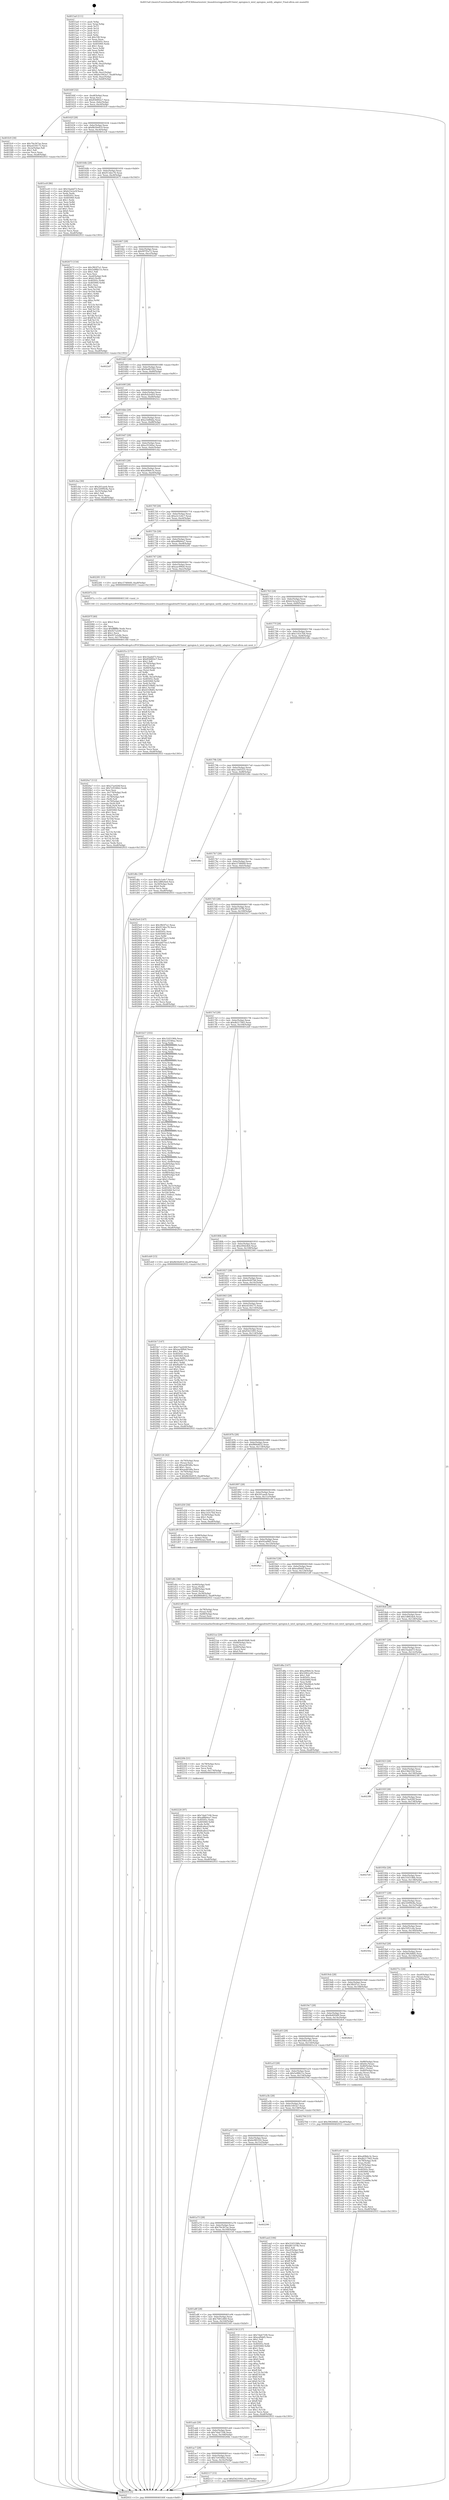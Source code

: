 digraph "0x4015a0" {
  label = "0x4015a0 (/mnt/c/Users/mathe/Desktop/tcc/POCII/binaries/extr_linuxdriversgpudrmi915intel_opregion.h_intel_opregion_notify_adapter_Final-ollvm.out::main(0))"
  labelloc = "t"
  node[shape=record]

  Entry [label="",width=0.3,height=0.3,shape=circle,fillcolor=black,style=filled]
  "0x40160f" [label="{
     0x40160f [32]\l
     | [instrs]\l
     &nbsp;&nbsp;0x40160f \<+6\>: mov -0xa8(%rbp),%eax\l
     &nbsp;&nbsp;0x401615 \<+2\>: mov %eax,%ecx\l
     &nbsp;&nbsp;0x401617 \<+6\>: sub $0x856892e7,%ecx\l
     &nbsp;&nbsp;0x40161d \<+6\>: mov %eax,-0xbc(%rbp)\l
     &nbsp;&nbsp;0x401623 \<+6\>: mov %ecx,-0xc0(%rbp)\l
     &nbsp;&nbsp;0x401629 \<+6\>: je 0000000000401fc9 \<main+0xa29\>\l
  }"]
  "0x401fc9" [label="{
     0x401fc9 [30]\l
     | [instrs]\l
     &nbsp;&nbsp;0x401fc9 \<+5\>: mov $0x70e367ae,%eax\l
     &nbsp;&nbsp;0x401fce \<+5\>: mov $0xed336175,%ecx\l
     &nbsp;&nbsp;0x401fd3 \<+3\>: mov -0x2a(%rbp),%dl\l
     &nbsp;&nbsp;0x401fd6 \<+3\>: test $0x1,%dl\l
     &nbsp;&nbsp;0x401fd9 \<+3\>: cmovne %ecx,%eax\l
     &nbsp;&nbsp;0x401fdc \<+6\>: mov %eax,-0xa8(%rbp)\l
     &nbsp;&nbsp;0x401fe2 \<+5\>: jmp 0000000000402933 \<main+0x1393\>\l
  }"]
  "0x40162f" [label="{
     0x40162f [28]\l
     | [instrs]\l
     &nbsp;&nbsp;0x40162f \<+5\>: jmp 0000000000401634 \<main+0x94\>\l
     &nbsp;&nbsp;0x401634 \<+6\>: mov -0xbc(%rbp),%eax\l
     &nbsp;&nbsp;0x40163a \<+5\>: sub $0x8b50e819,%eax\l
     &nbsp;&nbsp;0x40163f \<+6\>: mov %eax,-0xc4(%rbp)\l
     &nbsp;&nbsp;0x401645 \<+6\>: je 0000000000401ec8 \<main+0x928\>\l
  }"]
  Exit [label="",width=0.3,height=0.3,shape=circle,fillcolor=black,style=filled,peripheries=2]
  "0x401ec8" [label="{
     0x401ec8 [86]\l
     | [instrs]\l
     &nbsp;&nbsp;0x401ec8 \<+5\>: mov $0x1faabd73,%eax\l
     &nbsp;&nbsp;0x401ecd \<+5\>: mov $0xb23e2a5f,%ecx\l
     &nbsp;&nbsp;0x401ed2 \<+2\>: xor %edx,%edx\l
     &nbsp;&nbsp;0x401ed4 \<+7\>: mov 0x40505c,%esi\l
     &nbsp;&nbsp;0x401edb \<+7\>: mov 0x405060,%edi\l
     &nbsp;&nbsp;0x401ee2 \<+3\>: sub $0x1,%edx\l
     &nbsp;&nbsp;0x401ee5 \<+3\>: mov %esi,%r8d\l
     &nbsp;&nbsp;0x401ee8 \<+3\>: add %edx,%r8d\l
     &nbsp;&nbsp;0x401eeb \<+4\>: imul %r8d,%esi\l
     &nbsp;&nbsp;0x401eef \<+3\>: and $0x1,%esi\l
     &nbsp;&nbsp;0x401ef2 \<+3\>: cmp $0x0,%esi\l
     &nbsp;&nbsp;0x401ef5 \<+4\>: sete %r9b\l
     &nbsp;&nbsp;0x401ef9 \<+3\>: cmp $0xa,%edi\l
     &nbsp;&nbsp;0x401efc \<+4\>: setl %r10b\l
     &nbsp;&nbsp;0x401f00 \<+3\>: mov %r9b,%r11b\l
     &nbsp;&nbsp;0x401f03 \<+3\>: and %r10b,%r11b\l
     &nbsp;&nbsp;0x401f06 \<+3\>: xor %r10b,%r9b\l
     &nbsp;&nbsp;0x401f09 \<+3\>: or %r9b,%r11b\l
     &nbsp;&nbsp;0x401f0c \<+4\>: test $0x1,%r11b\l
     &nbsp;&nbsp;0x401f10 \<+3\>: cmovne %ecx,%eax\l
     &nbsp;&nbsp;0x401f13 \<+6\>: mov %eax,-0xa8(%rbp)\l
     &nbsp;&nbsp;0x401f19 \<+5\>: jmp 0000000000402933 \<main+0x1393\>\l
  }"]
  "0x40164b" [label="{
     0x40164b [28]\l
     | [instrs]\l
     &nbsp;&nbsp;0x40164b \<+5\>: jmp 0000000000401650 \<main+0xb0\>\l
     &nbsp;&nbsp;0x401650 \<+6\>: mov -0xbc(%rbp),%eax\l
     &nbsp;&nbsp;0x401656 \<+5\>: sub $0x913dec76,%eax\l
     &nbsp;&nbsp;0x40165b \<+6\>: mov %eax,-0xc8(%rbp)\l
     &nbsp;&nbsp;0x401661 \<+6\>: je 0000000000402673 \<main+0x10d3\>\l
  }"]
  "0x402220" [label="{
     0x402220 [97]\l
     | [instrs]\l
     &nbsp;&nbsp;0x402220 \<+5\>: mov $0x7dab7106,%eax\l
     &nbsp;&nbsp;0x402225 \<+5\>: mov $0xa88b0ea7,%esi\l
     &nbsp;&nbsp;0x40222a \<+7\>: mov 0x40505c,%edx\l
     &nbsp;&nbsp;0x402231 \<+8\>: mov 0x405060,%r8d\l
     &nbsp;&nbsp;0x402239 \<+3\>: mov %edx,%r9d\l
     &nbsp;&nbsp;0x40223c \<+7\>: add $0x8ca6ecf,%r9d\l
     &nbsp;&nbsp;0x402243 \<+4\>: sub $0x1,%r9d\l
     &nbsp;&nbsp;0x402247 \<+7\>: sub $0x8ca6ecf,%r9d\l
     &nbsp;&nbsp;0x40224e \<+4\>: imul %r9d,%edx\l
     &nbsp;&nbsp;0x402252 \<+3\>: and $0x1,%edx\l
     &nbsp;&nbsp;0x402255 \<+3\>: cmp $0x0,%edx\l
     &nbsp;&nbsp;0x402258 \<+4\>: sete %r10b\l
     &nbsp;&nbsp;0x40225c \<+4\>: cmp $0xa,%r8d\l
     &nbsp;&nbsp;0x402260 \<+4\>: setl %r11b\l
     &nbsp;&nbsp;0x402264 \<+3\>: mov %r10b,%bl\l
     &nbsp;&nbsp;0x402267 \<+3\>: and %r11b,%bl\l
     &nbsp;&nbsp;0x40226a \<+3\>: xor %r11b,%r10b\l
     &nbsp;&nbsp;0x40226d \<+3\>: or %r10b,%bl\l
     &nbsp;&nbsp;0x402270 \<+3\>: test $0x1,%bl\l
     &nbsp;&nbsp;0x402273 \<+3\>: cmovne %esi,%eax\l
     &nbsp;&nbsp;0x402276 \<+6\>: mov %eax,-0xa8(%rbp)\l
     &nbsp;&nbsp;0x40227c \<+5\>: jmp 0000000000402933 \<main+0x1393\>\l
  }"]
  "0x402673" [label="{
     0x402673 [154]\l
     | [instrs]\l
     &nbsp;&nbsp;0x402673 \<+5\>: mov $0x3fb5f7a1,%eax\l
     &nbsp;&nbsp;0x402678 \<+5\>: mov $0x5e88b11e,%ecx\l
     &nbsp;&nbsp;0x40267d \<+2\>: mov $0x1,%dl\l
     &nbsp;&nbsp;0x40267f \<+2\>: xor %esi,%esi\l
     &nbsp;&nbsp;0x402681 \<+7\>: mov -0xa0(%rbp),%rdi\l
     &nbsp;&nbsp;0x402688 \<+6\>: movl $0x0,(%rdi)\l
     &nbsp;&nbsp;0x40268e \<+8\>: mov 0x40505c,%r8d\l
     &nbsp;&nbsp;0x402696 \<+8\>: mov 0x405060,%r9d\l
     &nbsp;&nbsp;0x40269e \<+3\>: sub $0x1,%esi\l
     &nbsp;&nbsp;0x4026a1 \<+3\>: mov %r8d,%r10d\l
     &nbsp;&nbsp;0x4026a4 \<+3\>: add %esi,%r10d\l
     &nbsp;&nbsp;0x4026a7 \<+4\>: imul %r10d,%r8d\l
     &nbsp;&nbsp;0x4026ab \<+4\>: and $0x1,%r8d\l
     &nbsp;&nbsp;0x4026af \<+4\>: cmp $0x0,%r8d\l
     &nbsp;&nbsp;0x4026b3 \<+4\>: sete %r11b\l
     &nbsp;&nbsp;0x4026b7 \<+4\>: cmp $0xa,%r9d\l
     &nbsp;&nbsp;0x4026bb \<+3\>: setl %bl\l
     &nbsp;&nbsp;0x4026be \<+3\>: mov %r11b,%r14b\l
     &nbsp;&nbsp;0x4026c1 \<+4\>: xor $0xff,%r14b\l
     &nbsp;&nbsp;0x4026c5 \<+3\>: mov %bl,%r15b\l
     &nbsp;&nbsp;0x4026c8 \<+4\>: xor $0xff,%r15b\l
     &nbsp;&nbsp;0x4026cc \<+3\>: xor $0x1,%dl\l
     &nbsp;&nbsp;0x4026cf \<+3\>: mov %r14b,%r12b\l
     &nbsp;&nbsp;0x4026d2 \<+4\>: and $0xff,%r12b\l
     &nbsp;&nbsp;0x4026d6 \<+3\>: and %dl,%r11b\l
     &nbsp;&nbsp;0x4026d9 \<+3\>: mov %r15b,%r13b\l
     &nbsp;&nbsp;0x4026dc \<+4\>: and $0xff,%r13b\l
     &nbsp;&nbsp;0x4026e0 \<+2\>: and %dl,%bl\l
     &nbsp;&nbsp;0x4026e2 \<+3\>: or %r11b,%r12b\l
     &nbsp;&nbsp;0x4026e5 \<+3\>: or %bl,%r13b\l
     &nbsp;&nbsp;0x4026e8 \<+3\>: xor %r13b,%r12b\l
     &nbsp;&nbsp;0x4026eb \<+3\>: or %r15b,%r14b\l
     &nbsp;&nbsp;0x4026ee \<+4\>: xor $0xff,%r14b\l
     &nbsp;&nbsp;0x4026f2 \<+3\>: or $0x1,%dl\l
     &nbsp;&nbsp;0x4026f5 \<+3\>: and %dl,%r14b\l
     &nbsp;&nbsp;0x4026f8 \<+3\>: or %r14b,%r12b\l
     &nbsp;&nbsp;0x4026fb \<+4\>: test $0x1,%r12b\l
     &nbsp;&nbsp;0x4026ff \<+3\>: cmovne %ecx,%eax\l
     &nbsp;&nbsp;0x402702 \<+6\>: mov %eax,-0xa8(%rbp)\l
     &nbsp;&nbsp;0x402708 \<+5\>: jmp 0000000000402933 \<main+0x1393\>\l
  }"]
  "0x401667" [label="{
     0x401667 [28]\l
     | [instrs]\l
     &nbsp;&nbsp;0x401667 \<+5\>: jmp 000000000040166c \<main+0xcc\>\l
     &nbsp;&nbsp;0x40166c \<+6\>: mov -0xbc(%rbp),%eax\l
     &nbsp;&nbsp;0x401672 \<+5\>: sub $0x997f5a72,%eax\l
     &nbsp;&nbsp;0x401677 \<+6\>: mov %eax,-0xcc(%rbp)\l
     &nbsp;&nbsp;0x40167d \<+6\>: je 00000000004022d7 \<main+0xd37\>\l
  }"]
  "0x40220b" [label="{
     0x40220b [21]\l
     | [instrs]\l
     &nbsp;&nbsp;0x40220b \<+4\>: mov -0x78(%rbp),%rcx\l
     &nbsp;&nbsp;0x40220f \<+3\>: mov (%rcx),%rcx\l
     &nbsp;&nbsp;0x402212 \<+3\>: mov %rcx,%rdi\l
     &nbsp;&nbsp;0x402215 \<+6\>: mov %eax,-0x174(%rbp)\l
     &nbsp;&nbsp;0x40221b \<+5\>: call 0000000000401030 \<free@plt\>\l
     | [calls]\l
     &nbsp;&nbsp;0x401030 \{1\} (unknown)\l
  }"]
  "0x4022d7" [label="{
     0x4022d7\l
  }", style=dashed]
  "0x401683" [label="{
     0x401683 [28]\l
     | [instrs]\l
     &nbsp;&nbsp;0x401683 \<+5\>: jmp 0000000000401688 \<main+0xe8\>\l
     &nbsp;&nbsp;0x401688 \<+6\>: mov -0xbc(%rbp),%eax\l
     &nbsp;&nbsp;0x40168e \<+5\>: sub $0x9ad63302,%eax\l
     &nbsp;&nbsp;0x401693 \<+6\>: mov %eax,-0xd0(%rbp)\l
     &nbsp;&nbsp;0x401699 \<+6\>: je 0000000000402531 \<main+0xf91\>\l
  }"]
  "0x4021ee" [label="{
     0x4021ee [29]\l
     | [instrs]\l
     &nbsp;&nbsp;0x4021ee \<+10\>: movabs $0x4030d6,%rdi\l
     &nbsp;&nbsp;0x4021f8 \<+4\>: mov -0x68(%rbp),%rcx\l
     &nbsp;&nbsp;0x4021fc \<+2\>: mov %eax,(%rcx)\l
     &nbsp;&nbsp;0x4021fe \<+4\>: mov -0x68(%rbp),%rcx\l
     &nbsp;&nbsp;0x402202 \<+2\>: mov (%rcx),%esi\l
     &nbsp;&nbsp;0x402204 \<+2\>: mov $0x0,%al\l
     &nbsp;&nbsp;0x402206 \<+5\>: call 0000000000401040 \<printf@plt\>\l
     | [calls]\l
     &nbsp;&nbsp;0x401040 \{1\} (unknown)\l
  }"]
  "0x402531" [label="{
     0x402531\l
  }", style=dashed]
  "0x40169f" [label="{
     0x40169f [28]\l
     | [instrs]\l
     &nbsp;&nbsp;0x40169f \<+5\>: jmp 00000000004016a4 \<main+0x104\>\l
     &nbsp;&nbsp;0x4016a4 \<+6\>: mov -0xbc(%rbp),%eax\l
     &nbsp;&nbsp;0x4016aa \<+5\>: sub $0x9cb2edc0,%eax\l
     &nbsp;&nbsp;0x4016af \<+6\>: mov %eax,-0xd4(%rbp)\l
     &nbsp;&nbsp;0x4016b5 \<+6\>: je 00000000004025cc \<main+0x102c\>\l
  }"]
  "0x401ae3" [label="{
     0x401ae3\l
  }", style=dashed]
  "0x4025cc" [label="{
     0x4025cc\l
  }", style=dashed]
  "0x4016bb" [label="{
     0x4016bb [28]\l
     | [instrs]\l
     &nbsp;&nbsp;0x4016bb \<+5\>: jmp 00000000004016c0 \<main+0x120\>\l
     &nbsp;&nbsp;0x4016c0 \<+6\>: mov -0xbc(%rbp),%eax\l
     &nbsp;&nbsp;0x4016c6 \<+5\>: sub $0xa1bf84da,%eax\l
     &nbsp;&nbsp;0x4016cb \<+6\>: mov %eax,-0xd8(%rbp)\l
     &nbsp;&nbsp;0x4016d1 \<+6\>: je 0000000000402453 \<main+0xeb3\>\l
  }"]
  "0x402117" [label="{
     0x402117 [15]\l
     | [instrs]\l
     &nbsp;&nbsp;0x402117 \<+10\>: movl $0xf5421093,-0xa8(%rbp)\l
     &nbsp;&nbsp;0x402121 \<+5\>: jmp 0000000000402933 \<main+0x1393\>\l
  }"]
  "0x402453" [label="{
     0x402453\l
  }", style=dashed]
  "0x4016d7" [label="{
     0x4016d7 [28]\l
     | [instrs]\l
     &nbsp;&nbsp;0x4016d7 \<+5\>: jmp 00000000004016dc \<main+0x13c\>\l
     &nbsp;&nbsp;0x4016dc \<+6\>: mov -0xbc(%rbp),%eax\l
     &nbsp;&nbsp;0x4016e2 \<+5\>: sub $0xa35540ac,%eax\l
     &nbsp;&nbsp;0x4016e7 \<+6\>: mov %eax,-0xdc(%rbp)\l
     &nbsp;&nbsp;0x4016ed \<+6\>: je 0000000000401cba \<main+0x71a\>\l
  }"]
  "0x401ac7" [label="{
     0x401ac7 [28]\l
     | [instrs]\l
     &nbsp;&nbsp;0x401ac7 \<+5\>: jmp 0000000000401acc \<main+0x52c\>\l
     &nbsp;&nbsp;0x401acc \<+6\>: mov -0xbc(%rbp),%eax\l
     &nbsp;&nbsp;0x401ad2 \<+5\>: sub $0x7e9166b2,%eax\l
     &nbsp;&nbsp;0x401ad7 \<+6\>: mov %eax,-0x16c(%rbp)\l
     &nbsp;&nbsp;0x401add \<+6\>: je 0000000000402117 \<main+0xb77\>\l
  }"]
  "0x401cba" [label="{
     0x401cba [30]\l
     | [instrs]\l
     &nbsp;&nbsp;0x401cba \<+5\>: mov $0x261aaeb,%eax\l
     &nbsp;&nbsp;0x401cbf \<+5\>: mov $0x32099c8a,%ecx\l
     &nbsp;&nbsp;0x401cc4 \<+3\>: mov -0x31(%rbp),%dl\l
     &nbsp;&nbsp;0x401cc7 \<+3\>: test $0x1,%dl\l
     &nbsp;&nbsp;0x401cca \<+3\>: cmovne %ecx,%eax\l
     &nbsp;&nbsp;0x401ccd \<+6\>: mov %eax,-0xa8(%rbp)\l
     &nbsp;&nbsp;0x401cd3 \<+5\>: jmp 0000000000402933 \<main+0x1393\>\l
  }"]
  "0x4016f3" [label="{
     0x4016f3 [28]\l
     | [instrs]\l
     &nbsp;&nbsp;0x4016f3 \<+5\>: jmp 00000000004016f8 \<main+0x158\>\l
     &nbsp;&nbsp;0x4016f8 \<+6\>: mov -0xbc(%rbp),%eax\l
     &nbsp;&nbsp;0x4016fe \<+5\>: sub $0xa49b6c3c,%eax\l
     &nbsp;&nbsp;0x401703 \<+6\>: mov %eax,-0xe0(%rbp)\l
     &nbsp;&nbsp;0x401709 \<+6\>: je 0000000000402779 \<main+0x11d9\>\l
  }"]
  "0x40284b" [label="{
     0x40284b\l
  }", style=dashed]
  "0x402779" [label="{
     0x402779\l
  }", style=dashed]
  "0x40170f" [label="{
     0x40170f [28]\l
     | [instrs]\l
     &nbsp;&nbsp;0x40170f \<+5\>: jmp 0000000000401714 \<main+0x174\>\l
     &nbsp;&nbsp;0x401714 \<+6\>: mov -0xbc(%rbp),%eax\l
     &nbsp;&nbsp;0x40171a \<+5\>: sub $0xa5c1e6c7,%eax\l
     &nbsp;&nbsp;0x40171f \<+6\>: mov %eax,-0xe4(%rbp)\l
     &nbsp;&nbsp;0x401725 \<+6\>: je 00000000004025bd \<main+0x101d\>\l
  }"]
  "0x401aab" [label="{
     0x401aab [28]\l
     | [instrs]\l
     &nbsp;&nbsp;0x401aab \<+5\>: jmp 0000000000401ab0 \<main+0x510\>\l
     &nbsp;&nbsp;0x401ab0 \<+6\>: mov -0xbc(%rbp),%eax\l
     &nbsp;&nbsp;0x401ab6 \<+5\>: sub $0x7dab7106,%eax\l
     &nbsp;&nbsp;0x401abb \<+6\>: mov %eax,-0x168(%rbp)\l
     &nbsp;&nbsp;0x401ac1 \<+6\>: je 000000000040284b \<main+0x12ab\>\l
  }"]
  "0x4025bd" [label="{
     0x4025bd\l
  }", style=dashed]
  "0x40172b" [label="{
     0x40172b [28]\l
     | [instrs]\l
     &nbsp;&nbsp;0x40172b \<+5\>: jmp 0000000000401730 \<main+0x190\>\l
     &nbsp;&nbsp;0x401730 \<+6\>: mov -0xbc(%rbp),%eax\l
     &nbsp;&nbsp;0x401736 \<+5\>: sub $0xa88b0ea7,%eax\l
     &nbsp;&nbsp;0x40173b \<+6\>: mov %eax,-0xe8(%rbp)\l
     &nbsp;&nbsp;0x401741 \<+6\>: je 0000000000402281 \<main+0xce1\>\l
  }"]
  "0x402540" [label="{
     0x402540\l
  }", style=dashed]
  "0x402281" [label="{
     0x402281 [15]\l
     | [instrs]\l
     &nbsp;&nbsp;0x402281 \<+10\>: movl $0xc5748449,-0xa8(%rbp)\l
     &nbsp;&nbsp;0x40228b \<+5\>: jmp 0000000000402933 \<main+0x1393\>\l
  }"]
  "0x401747" [label="{
     0x401747 [28]\l
     | [instrs]\l
     &nbsp;&nbsp;0x401747 \<+5\>: jmp 000000000040174c \<main+0x1ac\>\l
     &nbsp;&nbsp;0x40174c \<+6\>: mov -0xbc(%rbp),%eax\l
     &nbsp;&nbsp;0x401752 \<+5\>: sub $0xaac99fa0,%eax\l
     &nbsp;&nbsp;0x401757 \<+6\>: mov %eax,-0xec(%rbp)\l
     &nbsp;&nbsp;0x40175d \<+6\>: je 000000000040207a \<main+0xada\>\l
  }"]
  "0x401a8f" [label="{
     0x401a8f [28]\l
     | [instrs]\l
     &nbsp;&nbsp;0x401a8f \<+5\>: jmp 0000000000401a94 \<main+0x4f4\>\l
     &nbsp;&nbsp;0x401a94 \<+6\>: mov -0xbc(%rbp),%eax\l
     &nbsp;&nbsp;0x401a9a \<+5\>: sub $0x7681e460,%eax\l
     &nbsp;&nbsp;0x401a9f \<+6\>: mov %eax,-0x164(%rbp)\l
     &nbsp;&nbsp;0x401aa5 \<+6\>: je 0000000000402540 \<main+0xfa0\>\l
  }"]
  "0x40207a" [label="{
     0x40207a [5]\l
     | [instrs]\l
     &nbsp;&nbsp;0x40207a \<+5\>: call 0000000000401160 \<next_i\>\l
     | [calls]\l
     &nbsp;&nbsp;0x401160 \{1\} (/mnt/c/Users/mathe/Desktop/tcc/POCII/binaries/extr_linuxdriversgpudrmi915intel_opregion.h_intel_opregion_notify_adapter_Final-ollvm.out::next_i)\l
  }"]
  "0x401763" [label="{
     0x401763 [28]\l
     | [instrs]\l
     &nbsp;&nbsp;0x401763 \<+5\>: jmp 0000000000401768 \<main+0x1c8\>\l
     &nbsp;&nbsp;0x401768 \<+6\>: mov -0xbc(%rbp),%eax\l
     &nbsp;&nbsp;0x40176e \<+5\>: sub $0xb23e2a5f,%eax\l
     &nbsp;&nbsp;0x401773 \<+6\>: mov %eax,-0xf0(%rbp)\l
     &nbsp;&nbsp;0x401779 \<+6\>: je 0000000000401f1e \<main+0x97e\>\l
  }"]
  "0x402150" [label="{
     0x402150 [137]\l
     | [instrs]\l
     &nbsp;&nbsp;0x402150 \<+5\>: mov $0x7dab7106,%eax\l
     &nbsp;&nbsp;0x402155 \<+5\>: mov $0xeaf0dd5,%ecx\l
     &nbsp;&nbsp;0x40215a \<+2\>: mov $0x1,%dl\l
     &nbsp;&nbsp;0x40215c \<+2\>: xor %esi,%esi\l
     &nbsp;&nbsp;0x40215e \<+7\>: mov 0x40505c,%edi\l
     &nbsp;&nbsp;0x402165 \<+8\>: mov 0x405060,%r8d\l
     &nbsp;&nbsp;0x40216d \<+3\>: sub $0x1,%esi\l
     &nbsp;&nbsp;0x402170 \<+3\>: mov %edi,%r9d\l
     &nbsp;&nbsp;0x402173 \<+3\>: add %esi,%r9d\l
     &nbsp;&nbsp;0x402176 \<+4\>: imul %r9d,%edi\l
     &nbsp;&nbsp;0x40217a \<+3\>: and $0x1,%edi\l
     &nbsp;&nbsp;0x40217d \<+3\>: cmp $0x0,%edi\l
     &nbsp;&nbsp;0x402180 \<+4\>: sete %r10b\l
     &nbsp;&nbsp;0x402184 \<+4\>: cmp $0xa,%r8d\l
     &nbsp;&nbsp;0x402188 \<+4\>: setl %r11b\l
     &nbsp;&nbsp;0x40218c \<+3\>: mov %r10b,%bl\l
     &nbsp;&nbsp;0x40218f \<+3\>: xor $0xff,%bl\l
     &nbsp;&nbsp;0x402192 \<+3\>: mov %r11b,%r14b\l
     &nbsp;&nbsp;0x402195 \<+4\>: xor $0xff,%r14b\l
     &nbsp;&nbsp;0x402199 \<+3\>: xor $0x0,%dl\l
     &nbsp;&nbsp;0x40219c \<+3\>: mov %bl,%r15b\l
     &nbsp;&nbsp;0x40219f \<+4\>: and $0x0,%r15b\l
     &nbsp;&nbsp;0x4021a3 \<+3\>: and %dl,%r10b\l
     &nbsp;&nbsp;0x4021a6 \<+3\>: mov %r14b,%r12b\l
     &nbsp;&nbsp;0x4021a9 \<+4\>: and $0x0,%r12b\l
     &nbsp;&nbsp;0x4021ad \<+3\>: and %dl,%r11b\l
     &nbsp;&nbsp;0x4021b0 \<+3\>: or %r10b,%r15b\l
     &nbsp;&nbsp;0x4021b3 \<+3\>: or %r11b,%r12b\l
     &nbsp;&nbsp;0x4021b6 \<+3\>: xor %r12b,%r15b\l
     &nbsp;&nbsp;0x4021b9 \<+3\>: or %r14b,%bl\l
     &nbsp;&nbsp;0x4021bc \<+3\>: xor $0xff,%bl\l
     &nbsp;&nbsp;0x4021bf \<+3\>: or $0x0,%dl\l
     &nbsp;&nbsp;0x4021c2 \<+2\>: and %dl,%bl\l
     &nbsp;&nbsp;0x4021c4 \<+3\>: or %bl,%r15b\l
     &nbsp;&nbsp;0x4021c7 \<+4\>: test $0x1,%r15b\l
     &nbsp;&nbsp;0x4021cb \<+3\>: cmovne %ecx,%eax\l
     &nbsp;&nbsp;0x4021ce \<+6\>: mov %eax,-0xa8(%rbp)\l
     &nbsp;&nbsp;0x4021d4 \<+5\>: jmp 0000000000402933 \<main+0x1393\>\l
  }"]
  "0x401f1e" [label="{
     0x401f1e [171]\l
     | [instrs]\l
     &nbsp;&nbsp;0x401f1e \<+5\>: mov $0x1faabd73,%eax\l
     &nbsp;&nbsp;0x401f23 \<+5\>: mov $0x856892e7,%ecx\l
     &nbsp;&nbsp;0x401f28 \<+2\>: mov $0x1,%dl\l
     &nbsp;&nbsp;0x401f2a \<+4\>: mov -0x70(%rbp),%rsi\l
     &nbsp;&nbsp;0x401f2e \<+2\>: mov (%rsi),%edi\l
     &nbsp;&nbsp;0x401f30 \<+4\>: mov -0x80(%rbp),%rsi\l
     &nbsp;&nbsp;0x401f34 \<+2\>: cmp (%rsi),%edi\l
     &nbsp;&nbsp;0x401f36 \<+4\>: setl %r8b\l
     &nbsp;&nbsp;0x401f3a \<+4\>: and $0x1,%r8b\l
     &nbsp;&nbsp;0x401f3e \<+4\>: mov %r8b,-0x2a(%rbp)\l
     &nbsp;&nbsp;0x401f42 \<+7\>: mov 0x40505c,%edi\l
     &nbsp;&nbsp;0x401f49 \<+8\>: mov 0x405060,%r9d\l
     &nbsp;&nbsp;0x401f51 \<+3\>: mov %edi,%r10d\l
     &nbsp;&nbsp;0x401f54 \<+7\>: add $0x431f8df2,%r10d\l
     &nbsp;&nbsp;0x401f5b \<+4\>: sub $0x1,%r10d\l
     &nbsp;&nbsp;0x401f5f \<+7\>: sub $0x431f8df2,%r10d\l
     &nbsp;&nbsp;0x401f66 \<+4\>: imul %r10d,%edi\l
     &nbsp;&nbsp;0x401f6a \<+3\>: and $0x1,%edi\l
     &nbsp;&nbsp;0x401f6d \<+3\>: cmp $0x0,%edi\l
     &nbsp;&nbsp;0x401f70 \<+4\>: sete %r8b\l
     &nbsp;&nbsp;0x401f74 \<+4\>: cmp $0xa,%r9d\l
     &nbsp;&nbsp;0x401f78 \<+4\>: setl %r11b\l
     &nbsp;&nbsp;0x401f7c \<+3\>: mov %r8b,%bl\l
     &nbsp;&nbsp;0x401f7f \<+3\>: xor $0xff,%bl\l
     &nbsp;&nbsp;0x401f82 \<+3\>: mov %r11b,%r14b\l
     &nbsp;&nbsp;0x401f85 \<+4\>: xor $0xff,%r14b\l
     &nbsp;&nbsp;0x401f89 \<+3\>: xor $0x1,%dl\l
     &nbsp;&nbsp;0x401f8c \<+3\>: mov %bl,%r15b\l
     &nbsp;&nbsp;0x401f8f \<+4\>: and $0xff,%r15b\l
     &nbsp;&nbsp;0x401f93 \<+3\>: and %dl,%r8b\l
     &nbsp;&nbsp;0x401f96 \<+3\>: mov %r14b,%r12b\l
     &nbsp;&nbsp;0x401f99 \<+4\>: and $0xff,%r12b\l
     &nbsp;&nbsp;0x401f9d \<+3\>: and %dl,%r11b\l
     &nbsp;&nbsp;0x401fa0 \<+3\>: or %r8b,%r15b\l
     &nbsp;&nbsp;0x401fa3 \<+3\>: or %r11b,%r12b\l
     &nbsp;&nbsp;0x401fa6 \<+3\>: xor %r12b,%r15b\l
     &nbsp;&nbsp;0x401fa9 \<+3\>: or %r14b,%bl\l
     &nbsp;&nbsp;0x401fac \<+3\>: xor $0xff,%bl\l
     &nbsp;&nbsp;0x401faf \<+3\>: or $0x1,%dl\l
     &nbsp;&nbsp;0x401fb2 \<+2\>: and %dl,%bl\l
     &nbsp;&nbsp;0x401fb4 \<+3\>: or %bl,%r15b\l
     &nbsp;&nbsp;0x401fb7 \<+4\>: test $0x1,%r15b\l
     &nbsp;&nbsp;0x401fbb \<+3\>: cmovne %ecx,%eax\l
     &nbsp;&nbsp;0x401fbe \<+6\>: mov %eax,-0xa8(%rbp)\l
     &nbsp;&nbsp;0x401fc4 \<+5\>: jmp 0000000000402933 \<main+0x1393\>\l
  }"]
  "0x40177f" [label="{
     0x40177f [28]\l
     | [instrs]\l
     &nbsp;&nbsp;0x40177f \<+5\>: jmp 0000000000401784 \<main+0x1e4\>\l
     &nbsp;&nbsp;0x401784 \<+6\>: mov -0xbc(%rbp),%eax\l
     &nbsp;&nbsp;0x40178a \<+5\>: sub $0xc143c7b4,%eax\l
     &nbsp;&nbsp;0x40178f \<+6\>: mov %eax,-0xf4(%rbp)\l
     &nbsp;&nbsp;0x401795 \<+6\>: je 0000000000401d6c \<main+0x7cc\>\l
  }"]
  "0x401a73" [label="{
     0x401a73 [28]\l
     | [instrs]\l
     &nbsp;&nbsp;0x401a73 \<+5\>: jmp 0000000000401a78 \<main+0x4d8\>\l
     &nbsp;&nbsp;0x401a78 \<+6\>: mov -0xbc(%rbp),%eax\l
     &nbsp;&nbsp;0x401a7e \<+5\>: sub $0x70e367ae,%eax\l
     &nbsp;&nbsp;0x401a83 \<+6\>: mov %eax,-0x160(%rbp)\l
     &nbsp;&nbsp;0x401a89 \<+6\>: je 0000000000402150 \<main+0xbb0\>\l
  }"]
  "0x401d6c" [label="{
     0x401d6c [30]\l
     | [instrs]\l
     &nbsp;&nbsp;0x401d6c \<+5\>: mov $0xa5c1e6c7,%eax\l
     &nbsp;&nbsp;0x401d71 \<+5\>: mov $0x1d8824e6,%ecx\l
     &nbsp;&nbsp;0x401d76 \<+3\>: mov -0x30(%rbp),%edx\l
     &nbsp;&nbsp;0x401d79 \<+3\>: cmp $0x0,%edx\l
     &nbsp;&nbsp;0x401d7c \<+3\>: cmove %ecx,%eax\l
     &nbsp;&nbsp;0x401d7f \<+6\>: mov %eax,-0xa8(%rbp)\l
     &nbsp;&nbsp;0x401d85 \<+5\>: jmp 0000000000402933 \<main+0x1393\>\l
  }"]
  "0x40179b" [label="{
     0x40179b [28]\l
     | [instrs]\l
     &nbsp;&nbsp;0x40179b \<+5\>: jmp 00000000004017a0 \<main+0x200\>\l
     &nbsp;&nbsp;0x4017a0 \<+6\>: mov -0xbc(%rbp),%eax\l
     &nbsp;&nbsp;0x4017a6 \<+5\>: sub $0xc1605525,%eax\l
     &nbsp;&nbsp;0x4017ab \<+6\>: mov %eax,-0xf8(%rbp)\l
     &nbsp;&nbsp;0x4017b1 \<+6\>: je 0000000000401d4e \<main+0x7ae\>\l
  }"]
  "0x402290" [label="{
     0x402290\l
  }", style=dashed]
  "0x401d4e" [label="{
     0x401d4e\l
  }", style=dashed]
  "0x4017b7" [label="{
     0x4017b7 [28]\l
     | [instrs]\l
     &nbsp;&nbsp;0x4017b7 \<+5\>: jmp 00000000004017bc \<main+0x21c\>\l
     &nbsp;&nbsp;0x4017bc \<+6\>: mov -0xbc(%rbp),%eax\l
     &nbsp;&nbsp;0x4017c2 \<+5\>: sub $0xc5748449,%eax\l
     &nbsp;&nbsp;0x4017c7 \<+6\>: mov %eax,-0xfc(%rbp)\l
     &nbsp;&nbsp;0x4017cd \<+6\>: je 00000000004025e0 \<main+0x1040\>\l
  }"]
  "0x4020a7" [label="{
     0x4020a7 [112]\l
     | [instrs]\l
     &nbsp;&nbsp;0x4020a7 \<+5\>: mov $0x27ae426f,%ecx\l
     &nbsp;&nbsp;0x4020ac \<+5\>: mov $0x7e9166b2,%edx\l
     &nbsp;&nbsp;0x4020b1 \<+2\>: xor %esi,%esi\l
     &nbsp;&nbsp;0x4020b3 \<+6\>: mov -0x170(%rbp),%edi\l
     &nbsp;&nbsp;0x4020b9 \<+3\>: imul %eax,%edi\l
     &nbsp;&nbsp;0x4020bc \<+4\>: mov -0x78(%rbp),%r8\l
     &nbsp;&nbsp;0x4020c0 \<+3\>: mov (%r8),%r8\l
     &nbsp;&nbsp;0x4020c3 \<+4\>: mov -0x70(%rbp),%r9\l
     &nbsp;&nbsp;0x4020c7 \<+3\>: movslq (%r9),%r9\l
     &nbsp;&nbsp;0x4020ca \<+4\>: mov %edi,(%r8,%r9,4)\l
     &nbsp;&nbsp;0x4020ce \<+7\>: mov 0x40505c,%eax\l
     &nbsp;&nbsp;0x4020d5 \<+7\>: mov 0x405060,%edi\l
     &nbsp;&nbsp;0x4020dc \<+3\>: sub $0x1,%esi\l
     &nbsp;&nbsp;0x4020df \<+3\>: mov %eax,%r10d\l
     &nbsp;&nbsp;0x4020e2 \<+3\>: add %esi,%r10d\l
     &nbsp;&nbsp;0x4020e5 \<+4\>: imul %r10d,%eax\l
     &nbsp;&nbsp;0x4020e9 \<+3\>: and $0x1,%eax\l
     &nbsp;&nbsp;0x4020ec \<+3\>: cmp $0x0,%eax\l
     &nbsp;&nbsp;0x4020ef \<+4\>: sete %r11b\l
     &nbsp;&nbsp;0x4020f3 \<+3\>: cmp $0xa,%edi\l
     &nbsp;&nbsp;0x4020f6 \<+3\>: setl %bl\l
     &nbsp;&nbsp;0x4020f9 \<+3\>: mov %r11b,%r14b\l
     &nbsp;&nbsp;0x4020fc \<+3\>: and %bl,%r14b\l
     &nbsp;&nbsp;0x4020ff \<+3\>: xor %bl,%r11b\l
     &nbsp;&nbsp;0x402102 \<+3\>: or %r11b,%r14b\l
     &nbsp;&nbsp;0x402105 \<+4\>: test $0x1,%r14b\l
     &nbsp;&nbsp;0x402109 \<+3\>: cmovne %edx,%ecx\l
     &nbsp;&nbsp;0x40210c \<+6\>: mov %ecx,-0xa8(%rbp)\l
     &nbsp;&nbsp;0x402112 \<+5\>: jmp 0000000000402933 \<main+0x1393\>\l
  }"]
  "0x4025e0" [label="{
     0x4025e0 [147]\l
     | [instrs]\l
     &nbsp;&nbsp;0x4025e0 \<+5\>: mov $0x3fb5f7a1,%eax\l
     &nbsp;&nbsp;0x4025e5 \<+5\>: mov $0x913dec76,%ecx\l
     &nbsp;&nbsp;0x4025ea \<+2\>: mov $0x1,%dl\l
     &nbsp;&nbsp;0x4025ec \<+7\>: mov 0x40505c,%esi\l
     &nbsp;&nbsp;0x4025f3 \<+7\>: mov 0x405060,%edi\l
     &nbsp;&nbsp;0x4025fa \<+3\>: mov %esi,%r8d\l
     &nbsp;&nbsp;0x4025fd \<+7\>: sub $0xadd75ec3,%r8d\l
     &nbsp;&nbsp;0x402604 \<+4\>: sub $0x1,%r8d\l
     &nbsp;&nbsp;0x402608 \<+7\>: add $0xadd75ec3,%r8d\l
     &nbsp;&nbsp;0x40260f \<+4\>: imul %r8d,%esi\l
     &nbsp;&nbsp;0x402613 \<+3\>: and $0x1,%esi\l
     &nbsp;&nbsp;0x402616 \<+3\>: cmp $0x0,%esi\l
     &nbsp;&nbsp;0x402619 \<+4\>: sete %r9b\l
     &nbsp;&nbsp;0x40261d \<+3\>: cmp $0xa,%edi\l
     &nbsp;&nbsp;0x402620 \<+4\>: setl %r10b\l
     &nbsp;&nbsp;0x402624 \<+3\>: mov %r9b,%r11b\l
     &nbsp;&nbsp;0x402627 \<+4\>: xor $0xff,%r11b\l
     &nbsp;&nbsp;0x40262b \<+3\>: mov %r10b,%bl\l
     &nbsp;&nbsp;0x40262e \<+3\>: xor $0xff,%bl\l
     &nbsp;&nbsp;0x402631 \<+3\>: xor $0x1,%dl\l
     &nbsp;&nbsp;0x402634 \<+3\>: mov %r11b,%r14b\l
     &nbsp;&nbsp;0x402637 \<+4\>: and $0xff,%r14b\l
     &nbsp;&nbsp;0x40263b \<+3\>: and %dl,%r9b\l
     &nbsp;&nbsp;0x40263e \<+3\>: mov %bl,%r15b\l
     &nbsp;&nbsp;0x402641 \<+4\>: and $0xff,%r15b\l
     &nbsp;&nbsp;0x402645 \<+3\>: and %dl,%r10b\l
     &nbsp;&nbsp;0x402648 \<+3\>: or %r9b,%r14b\l
     &nbsp;&nbsp;0x40264b \<+3\>: or %r10b,%r15b\l
     &nbsp;&nbsp;0x40264e \<+3\>: xor %r15b,%r14b\l
     &nbsp;&nbsp;0x402651 \<+3\>: or %bl,%r11b\l
     &nbsp;&nbsp;0x402654 \<+4\>: xor $0xff,%r11b\l
     &nbsp;&nbsp;0x402658 \<+3\>: or $0x1,%dl\l
     &nbsp;&nbsp;0x40265b \<+3\>: and %dl,%r11b\l
     &nbsp;&nbsp;0x40265e \<+3\>: or %r11b,%r14b\l
     &nbsp;&nbsp;0x402661 \<+4\>: test $0x1,%r14b\l
     &nbsp;&nbsp;0x402665 \<+3\>: cmovne %ecx,%eax\l
     &nbsp;&nbsp;0x402668 \<+6\>: mov %eax,-0xa8(%rbp)\l
     &nbsp;&nbsp;0x40266e \<+5\>: jmp 0000000000402933 \<main+0x1393\>\l
  }"]
  "0x4017d3" [label="{
     0x4017d3 [28]\l
     | [instrs]\l
     &nbsp;&nbsp;0x4017d3 \<+5\>: jmp 00000000004017d8 \<main+0x238\>\l
     &nbsp;&nbsp;0x4017d8 \<+6\>: mov -0xbc(%rbp),%eax\l
     &nbsp;&nbsp;0x4017de \<+5\>: sub $0xd81107fb,%eax\l
     &nbsp;&nbsp;0x4017e3 \<+6\>: mov %eax,-0x100(%rbp)\l
     &nbsp;&nbsp;0x4017e9 \<+6\>: je 0000000000401b57 \<main+0x5b7\>\l
  }"]
  "0x40207f" [label="{
     0x40207f [40]\l
     | [instrs]\l
     &nbsp;&nbsp;0x40207f \<+5\>: mov $0x2,%ecx\l
     &nbsp;&nbsp;0x402084 \<+1\>: cltd\l
     &nbsp;&nbsp;0x402085 \<+2\>: idiv %ecx\l
     &nbsp;&nbsp;0x402087 \<+6\>: imul $0xfffffffe,%edx,%ecx\l
     &nbsp;&nbsp;0x40208d \<+6\>: add $0x927a2e8c,%ecx\l
     &nbsp;&nbsp;0x402093 \<+3\>: add $0x1,%ecx\l
     &nbsp;&nbsp;0x402096 \<+6\>: sub $0x927a2e8c,%ecx\l
     &nbsp;&nbsp;0x40209c \<+6\>: mov %ecx,-0x170(%rbp)\l
     &nbsp;&nbsp;0x4020a2 \<+5\>: call 0000000000401160 \<next_i\>\l
     | [calls]\l
     &nbsp;&nbsp;0x401160 \{1\} (/mnt/c/Users/mathe/Desktop/tcc/POCII/binaries/extr_linuxdriversgpudrmi915intel_opregion.h_intel_opregion_notify_adapter_Final-ollvm.out::next_i)\l
  }"]
  "0x401b57" [label="{
     0x401b57 [355]\l
     | [instrs]\l
     &nbsp;&nbsp;0x401b57 \<+5\>: mov $0x3165196b,%eax\l
     &nbsp;&nbsp;0x401b5c \<+5\>: mov $0xa35540ac,%ecx\l
     &nbsp;&nbsp;0x401b61 \<+3\>: mov %rsp,%rdx\l
     &nbsp;&nbsp;0x401b64 \<+4\>: add $0xfffffffffffffff0,%rdx\l
     &nbsp;&nbsp;0x401b68 \<+3\>: mov %rdx,%rsp\l
     &nbsp;&nbsp;0x401b6b \<+7\>: mov %rdx,-0xa0(%rbp)\l
     &nbsp;&nbsp;0x401b72 \<+3\>: mov %rsp,%rdx\l
     &nbsp;&nbsp;0x401b75 \<+4\>: add $0xfffffffffffffff0,%rdx\l
     &nbsp;&nbsp;0x401b79 \<+3\>: mov %rdx,%rsp\l
     &nbsp;&nbsp;0x401b7c \<+3\>: mov %rsp,%rsi\l
     &nbsp;&nbsp;0x401b7f \<+4\>: add $0xfffffffffffffff0,%rsi\l
     &nbsp;&nbsp;0x401b83 \<+3\>: mov %rsi,%rsp\l
     &nbsp;&nbsp;0x401b86 \<+7\>: mov %rsi,-0x98(%rbp)\l
     &nbsp;&nbsp;0x401b8d \<+3\>: mov %rsp,%rsi\l
     &nbsp;&nbsp;0x401b90 \<+4\>: add $0xfffffffffffffff0,%rsi\l
     &nbsp;&nbsp;0x401b94 \<+3\>: mov %rsi,%rsp\l
     &nbsp;&nbsp;0x401b97 \<+7\>: mov %rsi,-0x90(%rbp)\l
     &nbsp;&nbsp;0x401b9e \<+3\>: mov %rsp,%rsi\l
     &nbsp;&nbsp;0x401ba1 \<+4\>: add $0xfffffffffffffff0,%rsi\l
     &nbsp;&nbsp;0x401ba5 \<+3\>: mov %rsi,%rsp\l
     &nbsp;&nbsp;0x401ba8 \<+7\>: mov %rsi,-0x88(%rbp)\l
     &nbsp;&nbsp;0x401baf \<+3\>: mov %rsp,%rsi\l
     &nbsp;&nbsp;0x401bb2 \<+4\>: add $0xfffffffffffffff0,%rsi\l
     &nbsp;&nbsp;0x401bb6 \<+3\>: mov %rsi,%rsp\l
     &nbsp;&nbsp;0x401bb9 \<+4\>: mov %rsi,-0x80(%rbp)\l
     &nbsp;&nbsp;0x401bbd \<+3\>: mov %rsp,%rsi\l
     &nbsp;&nbsp;0x401bc0 \<+4\>: add $0xfffffffffffffff0,%rsi\l
     &nbsp;&nbsp;0x401bc4 \<+3\>: mov %rsi,%rsp\l
     &nbsp;&nbsp;0x401bc7 \<+4\>: mov %rsi,-0x78(%rbp)\l
     &nbsp;&nbsp;0x401bcb \<+3\>: mov %rsp,%rsi\l
     &nbsp;&nbsp;0x401bce \<+4\>: add $0xfffffffffffffff0,%rsi\l
     &nbsp;&nbsp;0x401bd2 \<+3\>: mov %rsi,%rsp\l
     &nbsp;&nbsp;0x401bd5 \<+4\>: mov %rsi,-0x70(%rbp)\l
     &nbsp;&nbsp;0x401bd9 \<+3\>: mov %rsp,%rsi\l
     &nbsp;&nbsp;0x401bdc \<+4\>: add $0xfffffffffffffff0,%rsi\l
     &nbsp;&nbsp;0x401be0 \<+3\>: mov %rsi,%rsp\l
     &nbsp;&nbsp;0x401be3 \<+4\>: mov %rsi,-0x68(%rbp)\l
     &nbsp;&nbsp;0x401be7 \<+3\>: mov %rsp,%rsi\l
     &nbsp;&nbsp;0x401bea \<+4\>: add $0xfffffffffffffff0,%rsi\l
     &nbsp;&nbsp;0x401bee \<+3\>: mov %rsi,%rsp\l
     &nbsp;&nbsp;0x401bf1 \<+4\>: mov %rsi,-0x60(%rbp)\l
     &nbsp;&nbsp;0x401bf5 \<+3\>: mov %rsp,%rsi\l
     &nbsp;&nbsp;0x401bf8 \<+4\>: add $0xfffffffffffffff0,%rsi\l
     &nbsp;&nbsp;0x401bfc \<+3\>: mov %rsi,%rsp\l
     &nbsp;&nbsp;0x401bff \<+4\>: mov %rsi,-0x58(%rbp)\l
     &nbsp;&nbsp;0x401c03 \<+3\>: mov %rsp,%rsi\l
     &nbsp;&nbsp;0x401c06 \<+4\>: add $0xfffffffffffffff0,%rsi\l
     &nbsp;&nbsp;0x401c0a \<+3\>: mov %rsi,%rsp\l
     &nbsp;&nbsp;0x401c0d \<+4\>: mov %rsi,-0x50(%rbp)\l
     &nbsp;&nbsp;0x401c11 \<+3\>: mov %rsp,%rsi\l
     &nbsp;&nbsp;0x401c14 \<+4\>: add $0xfffffffffffffff0,%rsi\l
     &nbsp;&nbsp;0x401c18 \<+3\>: mov %rsi,%rsp\l
     &nbsp;&nbsp;0x401c1b \<+4\>: mov %rsi,-0x48(%rbp)\l
     &nbsp;&nbsp;0x401c1f \<+3\>: mov %rsp,%rsi\l
     &nbsp;&nbsp;0x401c22 \<+4\>: add $0xfffffffffffffff0,%rsi\l
     &nbsp;&nbsp;0x401c26 \<+3\>: mov %rsi,%rsp\l
     &nbsp;&nbsp;0x401c29 \<+4\>: mov %rsi,-0x40(%rbp)\l
     &nbsp;&nbsp;0x401c2d \<+7\>: mov -0xa0(%rbp),%rsi\l
     &nbsp;&nbsp;0x401c34 \<+6\>: movl $0x0,(%rsi)\l
     &nbsp;&nbsp;0x401c3a \<+6\>: mov -0xac(%rbp),%edi\l
     &nbsp;&nbsp;0x401c40 \<+2\>: mov %edi,(%rdx)\l
     &nbsp;&nbsp;0x401c42 \<+7\>: mov -0x98(%rbp),%rsi\l
     &nbsp;&nbsp;0x401c49 \<+7\>: mov -0xb8(%rbp),%r8\l
     &nbsp;&nbsp;0x401c50 \<+3\>: mov %r8,(%rsi)\l
     &nbsp;&nbsp;0x401c53 \<+3\>: cmpl $0x2,(%rdx)\l
     &nbsp;&nbsp;0x401c56 \<+4\>: setne %r9b\l
     &nbsp;&nbsp;0x401c5a \<+4\>: and $0x1,%r9b\l
     &nbsp;&nbsp;0x401c5e \<+4\>: mov %r9b,-0x31(%rbp)\l
     &nbsp;&nbsp;0x401c62 \<+8\>: mov 0x40505c,%r10d\l
     &nbsp;&nbsp;0x401c6a \<+8\>: mov 0x405060,%r11d\l
     &nbsp;&nbsp;0x401c72 \<+3\>: mov %r10d,%ebx\l
     &nbsp;&nbsp;0x401c75 \<+6\>: sub $0x27edfea1,%ebx\l
     &nbsp;&nbsp;0x401c7b \<+3\>: sub $0x1,%ebx\l
     &nbsp;&nbsp;0x401c7e \<+6\>: add $0x27edfea1,%ebx\l
     &nbsp;&nbsp;0x401c84 \<+4\>: imul %ebx,%r10d\l
     &nbsp;&nbsp;0x401c88 \<+4\>: and $0x1,%r10d\l
     &nbsp;&nbsp;0x401c8c \<+4\>: cmp $0x0,%r10d\l
     &nbsp;&nbsp;0x401c90 \<+4\>: sete %r9b\l
     &nbsp;&nbsp;0x401c94 \<+4\>: cmp $0xa,%r11d\l
     &nbsp;&nbsp;0x401c98 \<+4\>: setl %r14b\l
     &nbsp;&nbsp;0x401c9c \<+3\>: mov %r9b,%r15b\l
     &nbsp;&nbsp;0x401c9f \<+3\>: and %r14b,%r15b\l
     &nbsp;&nbsp;0x401ca2 \<+3\>: xor %r14b,%r9b\l
     &nbsp;&nbsp;0x401ca5 \<+3\>: or %r9b,%r15b\l
     &nbsp;&nbsp;0x401ca8 \<+4\>: test $0x1,%r15b\l
     &nbsp;&nbsp;0x401cac \<+3\>: cmovne %ecx,%eax\l
     &nbsp;&nbsp;0x401caf \<+6\>: mov %eax,-0xa8(%rbp)\l
     &nbsp;&nbsp;0x401cb5 \<+5\>: jmp 0000000000402933 \<main+0x1393\>\l
  }"]
  "0x4017ef" [label="{
     0x4017ef [28]\l
     | [instrs]\l
     &nbsp;&nbsp;0x4017ef \<+5\>: jmp 00000000004017f4 \<main+0x254\>\l
     &nbsp;&nbsp;0x4017f4 \<+6\>: mov -0xbc(%rbp),%eax\l
     &nbsp;&nbsp;0x4017fa \<+5\>: sub $0xdb2179d3,%eax\l
     &nbsp;&nbsp;0x4017ff \<+6\>: mov %eax,-0x104(%rbp)\l
     &nbsp;&nbsp;0x401805 \<+6\>: je 0000000000401eb9 \<main+0x919\>\l
  }"]
  "0x401e47" [label="{
     0x401e47 [114]\l
     | [instrs]\l
     &nbsp;&nbsp;0x401e47 \<+5\>: mov $0xa49b6c3c,%ecx\l
     &nbsp;&nbsp;0x401e4c \<+5\>: mov $0xdb2179d3,%edx\l
     &nbsp;&nbsp;0x401e51 \<+4\>: mov -0x78(%rbp),%rdi\l
     &nbsp;&nbsp;0x401e55 \<+3\>: mov %rax,(%rdi)\l
     &nbsp;&nbsp;0x401e58 \<+4\>: mov -0x70(%rbp),%rax\l
     &nbsp;&nbsp;0x401e5c \<+6\>: movl $0x0,(%rax)\l
     &nbsp;&nbsp;0x401e62 \<+7\>: mov 0x40505c,%esi\l
     &nbsp;&nbsp;0x401e69 \<+8\>: mov 0x405060,%r8d\l
     &nbsp;&nbsp;0x401e71 \<+3\>: mov %esi,%r9d\l
     &nbsp;&nbsp;0x401e74 \<+7\>: add $0x131edd0e,%r9d\l
     &nbsp;&nbsp;0x401e7b \<+4\>: sub $0x1,%r9d\l
     &nbsp;&nbsp;0x401e7f \<+7\>: sub $0x131edd0e,%r9d\l
     &nbsp;&nbsp;0x401e86 \<+4\>: imul %r9d,%esi\l
     &nbsp;&nbsp;0x401e8a \<+3\>: and $0x1,%esi\l
     &nbsp;&nbsp;0x401e8d \<+3\>: cmp $0x0,%esi\l
     &nbsp;&nbsp;0x401e90 \<+4\>: sete %r10b\l
     &nbsp;&nbsp;0x401e94 \<+4\>: cmp $0xa,%r8d\l
     &nbsp;&nbsp;0x401e98 \<+4\>: setl %r11b\l
     &nbsp;&nbsp;0x401e9c \<+3\>: mov %r10b,%bl\l
     &nbsp;&nbsp;0x401e9f \<+3\>: and %r11b,%bl\l
     &nbsp;&nbsp;0x401ea2 \<+3\>: xor %r11b,%r10b\l
     &nbsp;&nbsp;0x401ea5 \<+3\>: or %r10b,%bl\l
     &nbsp;&nbsp;0x401ea8 \<+3\>: test $0x1,%bl\l
     &nbsp;&nbsp;0x401eab \<+3\>: cmovne %edx,%ecx\l
     &nbsp;&nbsp;0x401eae \<+6\>: mov %ecx,-0xa8(%rbp)\l
     &nbsp;&nbsp;0x401eb4 \<+5\>: jmp 0000000000402933 \<main+0x1393\>\l
  }"]
  "0x401eb9" [label="{
     0x401eb9 [15]\l
     | [instrs]\l
     &nbsp;&nbsp;0x401eb9 \<+10\>: movl $0x8b50e819,-0xa8(%rbp)\l
     &nbsp;&nbsp;0x401ec3 \<+5\>: jmp 0000000000402933 \<main+0x1393\>\l
  }"]
  "0x40180b" [label="{
     0x40180b [28]\l
     | [instrs]\l
     &nbsp;&nbsp;0x40180b \<+5\>: jmp 0000000000401810 \<main+0x270\>\l
     &nbsp;&nbsp;0x401810 \<+6\>: mov -0xbc(%rbp),%eax\l
     &nbsp;&nbsp;0x401816 \<+5\>: sub $0xe00dc8e6,%eax\l
     &nbsp;&nbsp;0x40181b \<+6\>: mov %eax,-0x108(%rbp)\l
     &nbsp;&nbsp;0x401821 \<+6\>: je 0000000000402360 \<main+0xdc0\>\l
  }"]
  "0x401d0c" [label="{
     0x401d0c [36]\l
     | [instrs]\l
     &nbsp;&nbsp;0x401d0c \<+7\>: mov -0x90(%rbp),%rdi\l
     &nbsp;&nbsp;0x401d13 \<+2\>: mov %eax,(%rdi)\l
     &nbsp;&nbsp;0x401d15 \<+7\>: mov -0x90(%rbp),%rdi\l
     &nbsp;&nbsp;0x401d1c \<+2\>: mov (%rdi),%eax\l
     &nbsp;&nbsp;0x401d1e \<+3\>: mov %eax,-0x30(%rbp)\l
     &nbsp;&nbsp;0x401d21 \<+10\>: movl $0xf866d832,-0xa8(%rbp)\l
     &nbsp;&nbsp;0x401d2b \<+5\>: jmp 0000000000402933 \<main+0x1393\>\l
  }"]
  "0x402360" [label="{
     0x402360\l
  }", style=dashed]
  "0x401827" [label="{
     0x401827 [28]\l
     | [instrs]\l
     &nbsp;&nbsp;0x401827 \<+5\>: jmp 000000000040182c \<main+0x28c\>\l
     &nbsp;&nbsp;0x40182c \<+6\>: mov -0xbc(%rbp),%eax\l
     &nbsp;&nbsp;0x401832 \<+5\>: sub $0xe9c607dd,%eax\l
     &nbsp;&nbsp;0x401837 \<+6\>: mov %eax,-0x10c(%rbp)\l
     &nbsp;&nbsp;0x40183d \<+6\>: je 00000000004023da \<main+0xe3a\>\l
  }"]
  "0x4015a0" [label="{
     0x4015a0 [111]\l
     | [instrs]\l
     &nbsp;&nbsp;0x4015a0 \<+1\>: push %rbp\l
     &nbsp;&nbsp;0x4015a1 \<+3\>: mov %rsp,%rbp\l
     &nbsp;&nbsp;0x4015a4 \<+2\>: push %r15\l
     &nbsp;&nbsp;0x4015a6 \<+2\>: push %r14\l
     &nbsp;&nbsp;0x4015a8 \<+2\>: push %r13\l
     &nbsp;&nbsp;0x4015aa \<+2\>: push %r12\l
     &nbsp;&nbsp;0x4015ac \<+1\>: push %rbx\l
     &nbsp;&nbsp;0x4015ad \<+7\>: sub $0x198,%rsp\l
     &nbsp;&nbsp;0x4015b4 \<+2\>: xor %eax,%eax\l
     &nbsp;&nbsp;0x4015b6 \<+7\>: mov 0x40505c,%ecx\l
     &nbsp;&nbsp;0x4015bd \<+7\>: mov 0x405060,%edx\l
     &nbsp;&nbsp;0x4015c4 \<+3\>: sub $0x1,%eax\l
     &nbsp;&nbsp;0x4015c7 \<+3\>: mov %ecx,%r8d\l
     &nbsp;&nbsp;0x4015ca \<+3\>: add %eax,%r8d\l
     &nbsp;&nbsp;0x4015cd \<+4\>: imul %r8d,%ecx\l
     &nbsp;&nbsp;0x4015d1 \<+3\>: and $0x1,%ecx\l
     &nbsp;&nbsp;0x4015d4 \<+3\>: cmp $0x0,%ecx\l
     &nbsp;&nbsp;0x4015d7 \<+4\>: sete %r9b\l
     &nbsp;&nbsp;0x4015db \<+4\>: and $0x1,%r9b\l
     &nbsp;&nbsp;0x4015df \<+7\>: mov %r9b,-0xa2(%rbp)\l
     &nbsp;&nbsp;0x4015e6 \<+3\>: cmp $0xa,%edx\l
     &nbsp;&nbsp;0x4015e9 \<+4\>: setl %r9b\l
     &nbsp;&nbsp;0x4015ed \<+4\>: and $0x1,%r9b\l
     &nbsp;&nbsp;0x4015f1 \<+7\>: mov %r9b,-0xa1(%rbp)\l
     &nbsp;&nbsp;0x4015f8 \<+10\>: movl $0x6e1663a7,-0xa8(%rbp)\l
     &nbsp;&nbsp;0x401602 \<+6\>: mov %edi,-0xac(%rbp)\l
     &nbsp;&nbsp;0x401608 \<+7\>: mov %rsi,-0xb8(%rbp)\l
  }"]
  "0x4023da" [label="{
     0x4023da\l
  }", style=dashed]
  "0x401843" [label="{
     0x401843 [28]\l
     | [instrs]\l
     &nbsp;&nbsp;0x401843 \<+5\>: jmp 0000000000401848 \<main+0x2a8\>\l
     &nbsp;&nbsp;0x401848 \<+6\>: mov -0xbc(%rbp),%eax\l
     &nbsp;&nbsp;0x40184e \<+5\>: sub $0xed336175,%eax\l
     &nbsp;&nbsp;0x401853 \<+6\>: mov %eax,-0x110(%rbp)\l
     &nbsp;&nbsp;0x401859 \<+6\>: je 0000000000401fe7 \<main+0xa47\>\l
  }"]
  "0x402933" [label="{
     0x402933 [5]\l
     | [instrs]\l
     &nbsp;&nbsp;0x402933 \<+5\>: jmp 000000000040160f \<main+0x6f\>\l
  }"]
  "0x401fe7" [label="{
     0x401fe7 [147]\l
     | [instrs]\l
     &nbsp;&nbsp;0x401fe7 \<+5\>: mov $0x27ae426f,%eax\l
     &nbsp;&nbsp;0x401fec \<+5\>: mov $0xaac99fa0,%ecx\l
     &nbsp;&nbsp;0x401ff1 \<+2\>: mov $0x1,%dl\l
     &nbsp;&nbsp;0x401ff3 \<+7\>: mov 0x40505c,%esi\l
     &nbsp;&nbsp;0x401ffa \<+7\>: mov 0x405060,%edi\l
     &nbsp;&nbsp;0x402001 \<+3\>: mov %esi,%r8d\l
     &nbsp;&nbsp;0x402004 \<+7\>: add $0xf6a00731,%r8d\l
     &nbsp;&nbsp;0x40200b \<+4\>: sub $0x1,%r8d\l
     &nbsp;&nbsp;0x40200f \<+7\>: sub $0xf6a00731,%r8d\l
     &nbsp;&nbsp;0x402016 \<+4\>: imul %r8d,%esi\l
     &nbsp;&nbsp;0x40201a \<+3\>: and $0x1,%esi\l
     &nbsp;&nbsp;0x40201d \<+3\>: cmp $0x0,%esi\l
     &nbsp;&nbsp;0x402020 \<+4\>: sete %r9b\l
     &nbsp;&nbsp;0x402024 \<+3\>: cmp $0xa,%edi\l
     &nbsp;&nbsp;0x402027 \<+4\>: setl %r10b\l
     &nbsp;&nbsp;0x40202b \<+3\>: mov %r9b,%r11b\l
     &nbsp;&nbsp;0x40202e \<+4\>: xor $0xff,%r11b\l
     &nbsp;&nbsp;0x402032 \<+3\>: mov %r10b,%bl\l
     &nbsp;&nbsp;0x402035 \<+3\>: xor $0xff,%bl\l
     &nbsp;&nbsp;0x402038 \<+3\>: xor $0x1,%dl\l
     &nbsp;&nbsp;0x40203b \<+3\>: mov %r11b,%r14b\l
     &nbsp;&nbsp;0x40203e \<+4\>: and $0xff,%r14b\l
     &nbsp;&nbsp;0x402042 \<+3\>: and %dl,%r9b\l
     &nbsp;&nbsp;0x402045 \<+3\>: mov %bl,%r15b\l
     &nbsp;&nbsp;0x402048 \<+4\>: and $0xff,%r15b\l
     &nbsp;&nbsp;0x40204c \<+3\>: and %dl,%r10b\l
     &nbsp;&nbsp;0x40204f \<+3\>: or %r9b,%r14b\l
     &nbsp;&nbsp;0x402052 \<+3\>: or %r10b,%r15b\l
     &nbsp;&nbsp;0x402055 \<+3\>: xor %r15b,%r14b\l
     &nbsp;&nbsp;0x402058 \<+3\>: or %bl,%r11b\l
     &nbsp;&nbsp;0x40205b \<+4\>: xor $0xff,%r11b\l
     &nbsp;&nbsp;0x40205f \<+3\>: or $0x1,%dl\l
     &nbsp;&nbsp;0x402062 \<+3\>: and %dl,%r11b\l
     &nbsp;&nbsp;0x402065 \<+3\>: or %r11b,%r14b\l
     &nbsp;&nbsp;0x402068 \<+4\>: test $0x1,%r14b\l
     &nbsp;&nbsp;0x40206c \<+3\>: cmovne %ecx,%eax\l
     &nbsp;&nbsp;0x40206f \<+6\>: mov %eax,-0xa8(%rbp)\l
     &nbsp;&nbsp;0x402075 \<+5\>: jmp 0000000000402933 \<main+0x1393\>\l
  }"]
  "0x40185f" [label="{
     0x40185f [28]\l
     | [instrs]\l
     &nbsp;&nbsp;0x40185f \<+5\>: jmp 0000000000401864 \<main+0x2c4\>\l
     &nbsp;&nbsp;0x401864 \<+6\>: mov -0xbc(%rbp),%eax\l
     &nbsp;&nbsp;0x40186a \<+5\>: sub $0xf5421093,%eax\l
     &nbsp;&nbsp;0x40186f \<+6\>: mov %eax,-0x114(%rbp)\l
     &nbsp;&nbsp;0x401875 \<+6\>: je 0000000000402126 \<main+0xb86\>\l
  }"]
  "0x401a57" [label="{
     0x401a57 [28]\l
     | [instrs]\l
     &nbsp;&nbsp;0x401a57 \<+5\>: jmp 0000000000401a5c \<main+0x4bc\>\l
     &nbsp;&nbsp;0x401a5c \<+6\>: mov -0xbc(%rbp),%eax\l
     &nbsp;&nbsp;0x401a62 \<+5\>: sub $0x6e985102,%eax\l
     &nbsp;&nbsp;0x401a67 \<+6\>: mov %eax,-0x15c(%rbp)\l
     &nbsp;&nbsp;0x401a6d \<+6\>: je 0000000000402290 \<main+0xcf0\>\l
  }"]
  "0x402126" [label="{
     0x402126 [42]\l
     | [instrs]\l
     &nbsp;&nbsp;0x402126 \<+4\>: mov -0x70(%rbp),%rax\l
     &nbsp;&nbsp;0x40212a \<+2\>: mov (%rax),%ecx\l
     &nbsp;&nbsp;0x40212c \<+6\>: sub $0xaed03dfa,%ecx\l
     &nbsp;&nbsp;0x402132 \<+3\>: add $0x1,%ecx\l
     &nbsp;&nbsp;0x402135 \<+6\>: add $0xaed03dfa,%ecx\l
     &nbsp;&nbsp;0x40213b \<+4\>: mov -0x70(%rbp),%rax\l
     &nbsp;&nbsp;0x40213f \<+2\>: mov %ecx,(%rax)\l
     &nbsp;&nbsp;0x402141 \<+10\>: movl $0x8b50e819,-0xa8(%rbp)\l
     &nbsp;&nbsp;0x40214b \<+5\>: jmp 0000000000402933 \<main+0x1393\>\l
  }"]
  "0x40187b" [label="{
     0x40187b [28]\l
     | [instrs]\l
     &nbsp;&nbsp;0x40187b \<+5\>: jmp 0000000000401880 \<main+0x2e0\>\l
     &nbsp;&nbsp;0x401880 \<+6\>: mov -0xbc(%rbp),%eax\l
     &nbsp;&nbsp;0x401886 \<+5\>: sub $0xf866d832,%eax\l
     &nbsp;&nbsp;0x40188b \<+6\>: mov %eax,-0x118(%rbp)\l
     &nbsp;&nbsp;0x401891 \<+6\>: je 0000000000401d30 \<main+0x790\>\l
  }"]
  "0x401aed" [label="{
     0x401aed [106]\l
     | [instrs]\l
     &nbsp;&nbsp;0x401aed \<+5\>: mov $0x3165196b,%eax\l
     &nbsp;&nbsp;0x401af2 \<+5\>: mov $0xd81107fb,%ecx\l
     &nbsp;&nbsp;0x401af7 \<+2\>: mov $0x1,%dl\l
     &nbsp;&nbsp;0x401af9 \<+7\>: mov -0xa2(%rbp),%sil\l
     &nbsp;&nbsp;0x401b00 \<+7\>: mov -0xa1(%rbp),%dil\l
     &nbsp;&nbsp;0x401b07 \<+3\>: mov %sil,%r8b\l
     &nbsp;&nbsp;0x401b0a \<+4\>: xor $0xff,%r8b\l
     &nbsp;&nbsp;0x401b0e \<+3\>: mov %dil,%r9b\l
     &nbsp;&nbsp;0x401b11 \<+4\>: xor $0xff,%r9b\l
     &nbsp;&nbsp;0x401b15 \<+3\>: xor $0x0,%dl\l
     &nbsp;&nbsp;0x401b18 \<+3\>: mov %r8b,%r10b\l
     &nbsp;&nbsp;0x401b1b \<+4\>: and $0x0,%r10b\l
     &nbsp;&nbsp;0x401b1f \<+3\>: and %dl,%sil\l
     &nbsp;&nbsp;0x401b22 \<+3\>: mov %r9b,%r11b\l
     &nbsp;&nbsp;0x401b25 \<+4\>: and $0x0,%r11b\l
     &nbsp;&nbsp;0x401b29 \<+3\>: and %dl,%dil\l
     &nbsp;&nbsp;0x401b2c \<+3\>: or %sil,%r10b\l
     &nbsp;&nbsp;0x401b2f \<+3\>: or %dil,%r11b\l
     &nbsp;&nbsp;0x401b32 \<+3\>: xor %r11b,%r10b\l
     &nbsp;&nbsp;0x401b35 \<+3\>: or %r9b,%r8b\l
     &nbsp;&nbsp;0x401b38 \<+4\>: xor $0xff,%r8b\l
     &nbsp;&nbsp;0x401b3c \<+3\>: or $0x0,%dl\l
     &nbsp;&nbsp;0x401b3f \<+3\>: and %dl,%r8b\l
     &nbsp;&nbsp;0x401b42 \<+3\>: or %r8b,%r10b\l
     &nbsp;&nbsp;0x401b45 \<+4\>: test $0x1,%r10b\l
     &nbsp;&nbsp;0x401b49 \<+3\>: cmovne %ecx,%eax\l
     &nbsp;&nbsp;0x401b4c \<+6\>: mov %eax,-0xa8(%rbp)\l
     &nbsp;&nbsp;0x401b52 \<+5\>: jmp 0000000000402933 \<main+0x1393\>\l
  }"]
  "0x401d30" [label="{
     0x401d30 [30]\l
     | [instrs]\l
     &nbsp;&nbsp;0x401d30 \<+5\>: mov $0xc1605525,%eax\l
     &nbsp;&nbsp;0x401d35 \<+5\>: mov $0xc143c7b4,%ecx\l
     &nbsp;&nbsp;0x401d3a \<+3\>: mov -0x30(%rbp),%edx\l
     &nbsp;&nbsp;0x401d3d \<+3\>: cmp $0x1,%edx\l
     &nbsp;&nbsp;0x401d40 \<+3\>: cmovl %ecx,%eax\l
     &nbsp;&nbsp;0x401d43 \<+6\>: mov %eax,-0xa8(%rbp)\l
     &nbsp;&nbsp;0x401d49 \<+5\>: jmp 0000000000402933 \<main+0x1393\>\l
  }"]
  "0x401897" [label="{
     0x401897 [28]\l
     | [instrs]\l
     &nbsp;&nbsp;0x401897 \<+5\>: jmp 000000000040189c \<main+0x2fc\>\l
     &nbsp;&nbsp;0x40189c \<+6\>: mov -0xbc(%rbp),%eax\l
     &nbsp;&nbsp;0x4018a2 \<+5\>: sub $0x261aaeb,%eax\l
     &nbsp;&nbsp;0x4018a7 \<+6\>: mov %eax,-0x11c(%rbp)\l
     &nbsp;&nbsp;0x4018ad \<+6\>: je 0000000000401cf9 \<main+0x759\>\l
  }"]
  "0x401a3b" [label="{
     0x401a3b [28]\l
     | [instrs]\l
     &nbsp;&nbsp;0x401a3b \<+5\>: jmp 0000000000401a40 \<main+0x4a0\>\l
     &nbsp;&nbsp;0x401a40 \<+6\>: mov -0xbc(%rbp),%eax\l
     &nbsp;&nbsp;0x401a46 \<+5\>: sub $0x6e1663a7,%eax\l
     &nbsp;&nbsp;0x401a4b \<+6\>: mov %eax,-0x158(%rbp)\l
     &nbsp;&nbsp;0x401a51 \<+6\>: je 0000000000401aed \<main+0x54d\>\l
  }"]
  "0x401cf9" [label="{
     0x401cf9 [19]\l
     | [instrs]\l
     &nbsp;&nbsp;0x401cf9 \<+7\>: mov -0x98(%rbp),%rax\l
     &nbsp;&nbsp;0x401d00 \<+3\>: mov (%rax),%rax\l
     &nbsp;&nbsp;0x401d03 \<+4\>: mov 0x8(%rax),%rdi\l
     &nbsp;&nbsp;0x401d07 \<+5\>: call 0000000000401060 \<atoi@plt\>\l
     | [calls]\l
     &nbsp;&nbsp;0x401060 \{1\} (unknown)\l
  }"]
  "0x4018b3" [label="{
     0x4018b3 [28]\l
     | [instrs]\l
     &nbsp;&nbsp;0x4018b3 \<+5\>: jmp 00000000004018b8 \<main+0x318\>\l
     &nbsp;&nbsp;0x4018b8 \<+6\>: mov -0xbc(%rbp),%eax\l
     &nbsp;&nbsp;0x4018be \<+5\>: sub $0x92ad965,%eax\l
     &nbsp;&nbsp;0x4018c3 \<+6\>: mov %eax,-0x120(%rbp)\l
     &nbsp;&nbsp;0x4018c9 \<+6\>: je 00000000004028a1 \<main+0x1301\>\l
  }"]
  "0x40270d" [label="{
     0x40270d [15]\l
     | [instrs]\l
     &nbsp;&nbsp;0x40270d \<+10\>: movl $0x396268d5,-0xa8(%rbp)\l
     &nbsp;&nbsp;0x402717 \<+5\>: jmp 0000000000402933 \<main+0x1393\>\l
  }"]
  "0x4028a1" [label="{
     0x4028a1\l
  }", style=dashed]
  "0x4018cf" [label="{
     0x4018cf [28]\l
     | [instrs]\l
     &nbsp;&nbsp;0x4018cf \<+5\>: jmp 00000000004018d4 \<main+0x334\>\l
     &nbsp;&nbsp;0x4018d4 \<+6\>: mov -0xbc(%rbp),%eax\l
     &nbsp;&nbsp;0x4018da \<+5\>: sub $0xeaf0dd5,%eax\l
     &nbsp;&nbsp;0x4018df \<+6\>: mov %eax,-0x124(%rbp)\l
     &nbsp;&nbsp;0x4018e5 \<+6\>: je 00000000004021d9 \<main+0xc39\>\l
  }"]
  "0x401a1f" [label="{
     0x401a1f [28]\l
     | [instrs]\l
     &nbsp;&nbsp;0x401a1f \<+5\>: jmp 0000000000401a24 \<main+0x484\>\l
     &nbsp;&nbsp;0x401a24 \<+6\>: mov -0xbc(%rbp),%eax\l
     &nbsp;&nbsp;0x401a2a \<+5\>: sub $0x5e88b11e,%eax\l
     &nbsp;&nbsp;0x401a2f \<+6\>: mov %eax,-0x154(%rbp)\l
     &nbsp;&nbsp;0x401a35 \<+6\>: je 000000000040270d \<main+0x116d\>\l
  }"]
  "0x4021d9" [label="{
     0x4021d9 [21]\l
     | [instrs]\l
     &nbsp;&nbsp;0x4021d9 \<+4\>: mov -0x78(%rbp),%rax\l
     &nbsp;&nbsp;0x4021dd \<+3\>: mov (%rax),%rdi\l
     &nbsp;&nbsp;0x4021e0 \<+7\>: mov -0x88(%rbp),%rax\l
     &nbsp;&nbsp;0x4021e7 \<+2\>: mov (%rax),%esi\l
     &nbsp;&nbsp;0x4021e9 \<+5\>: call 00000000004013b0 \<intel_opregion_notify_adapter\>\l
     | [calls]\l
     &nbsp;&nbsp;0x4013b0 \{1\} (/mnt/c/Users/mathe/Desktop/tcc/POCII/binaries/extr_linuxdriversgpudrmi915intel_opregion.h_intel_opregion_notify_adapter_Final-ollvm.out::intel_opregion_notify_adapter)\l
  }"]
  "0x4018eb" [label="{
     0x4018eb [28]\l
     | [instrs]\l
     &nbsp;&nbsp;0x4018eb \<+5\>: jmp 00000000004018f0 \<main+0x350\>\l
     &nbsp;&nbsp;0x4018f0 \<+6\>: mov -0xbc(%rbp),%eax\l
     &nbsp;&nbsp;0x4018f6 \<+5\>: sub $0x1d8824e6,%eax\l
     &nbsp;&nbsp;0x4018fb \<+6\>: mov %eax,-0x128(%rbp)\l
     &nbsp;&nbsp;0x401901 \<+6\>: je 0000000000401d8a \<main+0x7ea\>\l
  }"]
  "0x401e1d" [label="{
     0x401e1d [42]\l
     | [instrs]\l
     &nbsp;&nbsp;0x401e1d \<+7\>: mov -0x88(%rbp),%rax\l
     &nbsp;&nbsp;0x401e24 \<+6\>: movl $0x64,(%rax)\l
     &nbsp;&nbsp;0x401e2a \<+4\>: mov -0x80(%rbp),%rax\l
     &nbsp;&nbsp;0x401e2e \<+6\>: movl $0x1,(%rax)\l
     &nbsp;&nbsp;0x401e34 \<+4\>: mov -0x80(%rbp),%rax\l
     &nbsp;&nbsp;0x401e38 \<+3\>: movslq (%rax),%rax\l
     &nbsp;&nbsp;0x401e3b \<+4\>: shl $0x2,%rax\l
     &nbsp;&nbsp;0x401e3f \<+3\>: mov %rax,%rdi\l
     &nbsp;&nbsp;0x401e42 \<+5\>: call 0000000000401050 \<malloc@plt\>\l
     | [calls]\l
     &nbsp;&nbsp;0x401050 \{1\} (unknown)\l
  }"]
  "0x401d8a" [label="{
     0x401d8a [147]\l
     | [instrs]\l
     &nbsp;&nbsp;0x401d8a \<+5\>: mov $0xa49b6c3c,%eax\l
     &nbsp;&nbsp;0x401d8f \<+5\>: mov $0x5082ce95,%ecx\l
     &nbsp;&nbsp;0x401d94 \<+2\>: mov $0x1,%dl\l
     &nbsp;&nbsp;0x401d96 \<+7\>: mov 0x40505c,%esi\l
     &nbsp;&nbsp;0x401d9d \<+7\>: mov 0x405060,%edi\l
     &nbsp;&nbsp;0x401da4 \<+3\>: mov %esi,%r8d\l
     &nbsp;&nbsp;0x401da7 \<+7\>: sub $0x700e06e4,%r8d\l
     &nbsp;&nbsp;0x401dae \<+4\>: sub $0x1,%r8d\l
     &nbsp;&nbsp;0x401db2 \<+7\>: add $0x700e06e4,%r8d\l
     &nbsp;&nbsp;0x401db9 \<+4\>: imul %r8d,%esi\l
     &nbsp;&nbsp;0x401dbd \<+3\>: and $0x1,%esi\l
     &nbsp;&nbsp;0x401dc0 \<+3\>: cmp $0x0,%esi\l
     &nbsp;&nbsp;0x401dc3 \<+4\>: sete %r9b\l
     &nbsp;&nbsp;0x401dc7 \<+3\>: cmp $0xa,%edi\l
     &nbsp;&nbsp;0x401dca \<+4\>: setl %r10b\l
     &nbsp;&nbsp;0x401dce \<+3\>: mov %r9b,%r11b\l
     &nbsp;&nbsp;0x401dd1 \<+4\>: xor $0xff,%r11b\l
     &nbsp;&nbsp;0x401dd5 \<+3\>: mov %r10b,%bl\l
     &nbsp;&nbsp;0x401dd8 \<+3\>: xor $0xff,%bl\l
     &nbsp;&nbsp;0x401ddb \<+3\>: xor $0x1,%dl\l
     &nbsp;&nbsp;0x401dde \<+3\>: mov %r11b,%r14b\l
     &nbsp;&nbsp;0x401de1 \<+4\>: and $0xff,%r14b\l
     &nbsp;&nbsp;0x401de5 \<+3\>: and %dl,%r9b\l
     &nbsp;&nbsp;0x401de8 \<+3\>: mov %bl,%r15b\l
     &nbsp;&nbsp;0x401deb \<+4\>: and $0xff,%r15b\l
     &nbsp;&nbsp;0x401def \<+3\>: and %dl,%r10b\l
     &nbsp;&nbsp;0x401df2 \<+3\>: or %r9b,%r14b\l
     &nbsp;&nbsp;0x401df5 \<+3\>: or %r10b,%r15b\l
     &nbsp;&nbsp;0x401df8 \<+3\>: xor %r15b,%r14b\l
     &nbsp;&nbsp;0x401dfb \<+3\>: or %bl,%r11b\l
     &nbsp;&nbsp;0x401dfe \<+4\>: xor $0xff,%r11b\l
     &nbsp;&nbsp;0x401e02 \<+3\>: or $0x1,%dl\l
     &nbsp;&nbsp;0x401e05 \<+3\>: and %dl,%r11b\l
     &nbsp;&nbsp;0x401e08 \<+3\>: or %r11b,%r14b\l
     &nbsp;&nbsp;0x401e0b \<+4\>: test $0x1,%r14b\l
     &nbsp;&nbsp;0x401e0f \<+3\>: cmovne %ecx,%eax\l
     &nbsp;&nbsp;0x401e12 \<+6\>: mov %eax,-0xa8(%rbp)\l
     &nbsp;&nbsp;0x401e18 \<+5\>: jmp 0000000000402933 \<main+0x1393\>\l
  }"]
  "0x401907" [label="{
     0x401907 [28]\l
     | [instrs]\l
     &nbsp;&nbsp;0x401907 \<+5\>: jmp 000000000040190c \<main+0x36c\>\l
     &nbsp;&nbsp;0x40190c \<+6\>: mov -0xbc(%rbp),%eax\l
     &nbsp;&nbsp;0x401912 \<+5\>: sub $0x1faabd73,%eax\l
     &nbsp;&nbsp;0x401917 \<+6\>: mov %eax,-0x12c(%rbp)\l
     &nbsp;&nbsp;0x40191d \<+6\>: je 00000000004027c3 \<main+0x1223\>\l
  }"]
  "0x401a03" [label="{
     0x401a03 [28]\l
     | [instrs]\l
     &nbsp;&nbsp;0x401a03 \<+5\>: jmp 0000000000401a08 \<main+0x468\>\l
     &nbsp;&nbsp;0x401a08 \<+6\>: mov -0xbc(%rbp),%eax\l
     &nbsp;&nbsp;0x401a0e \<+5\>: sub $0x5082ce95,%eax\l
     &nbsp;&nbsp;0x401a13 \<+6\>: mov %eax,-0x150(%rbp)\l
     &nbsp;&nbsp;0x401a19 \<+6\>: je 0000000000401e1d \<main+0x87d\>\l
  }"]
  "0x4027c3" [label="{
     0x4027c3\l
  }", style=dashed]
  "0x401923" [label="{
     0x401923 [28]\l
     | [instrs]\l
     &nbsp;&nbsp;0x401923 \<+5\>: jmp 0000000000401928 \<main+0x388\>\l
     &nbsp;&nbsp;0x401928 \<+6\>: mov -0xbc(%rbp),%eax\l
     &nbsp;&nbsp;0x40192e \<+5\>: sub $0x23bb31fd,%eax\l
     &nbsp;&nbsp;0x401933 \<+6\>: mov %eax,-0x130(%rbp)\l
     &nbsp;&nbsp;0x401939 \<+6\>: je 00000000004023f8 \<main+0xe58\>\l
  }"]
  "0x4028c6" [label="{
     0x4028c6\l
  }", style=dashed]
  "0x4023f8" [label="{
     0x4023f8\l
  }", style=dashed]
  "0x40193f" [label="{
     0x40193f [28]\l
     | [instrs]\l
     &nbsp;&nbsp;0x40193f \<+5\>: jmp 0000000000401944 \<main+0x3a4\>\l
     &nbsp;&nbsp;0x401944 \<+6\>: mov -0xbc(%rbp),%eax\l
     &nbsp;&nbsp;0x40194a \<+5\>: sub $0x27ae426f,%eax\l
     &nbsp;&nbsp;0x40194f \<+6\>: mov %eax,-0x134(%rbp)\l
     &nbsp;&nbsp;0x401955 \<+6\>: je 00000000004027e8 \<main+0x1248\>\l
  }"]
  "0x4019e7" [label="{
     0x4019e7 [28]\l
     | [instrs]\l
     &nbsp;&nbsp;0x4019e7 \<+5\>: jmp 00000000004019ec \<main+0x44c\>\l
     &nbsp;&nbsp;0x4019ec \<+6\>: mov -0xbc(%rbp),%eax\l
     &nbsp;&nbsp;0x4019f2 \<+5\>: sub $0x4b495bf9,%eax\l
     &nbsp;&nbsp;0x4019f7 \<+6\>: mov %eax,-0x14c(%rbp)\l
     &nbsp;&nbsp;0x4019fd \<+6\>: je 00000000004028c6 \<main+0x1326\>\l
  }"]
  "0x4027e8" [label="{
     0x4027e8\l
  }", style=dashed]
  "0x40195b" [label="{
     0x40195b [28]\l
     | [instrs]\l
     &nbsp;&nbsp;0x40195b \<+5\>: jmp 0000000000401960 \<main+0x3c0\>\l
     &nbsp;&nbsp;0x401960 \<+6\>: mov -0xbc(%rbp),%eax\l
     &nbsp;&nbsp;0x401966 \<+5\>: sub $0x3165196b,%eax\l
     &nbsp;&nbsp;0x40196b \<+6\>: mov %eax,-0x138(%rbp)\l
     &nbsp;&nbsp;0x401971 \<+6\>: je 0000000000402734 \<main+0x1194\>\l
  }"]
  "0x40291c" [label="{
     0x40291c\l
  }", style=dashed]
  "0x402734" [label="{
     0x402734\l
  }", style=dashed]
  "0x401977" [label="{
     0x401977 [28]\l
     | [instrs]\l
     &nbsp;&nbsp;0x401977 \<+5\>: jmp 000000000040197c \<main+0x3dc\>\l
     &nbsp;&nbsp;0x40197c \<+6\>: mov -0xbc(%rbp),%eax\l
     &nbsp;&nbsp;0x401982 \<+5\>: sub $0x32099c8a,%eax\l
     &nbsp;&nbsp;0x401987 \<+6\>: mov %eax,-0x13c(%rbp)\l
     &nbsp;&nbsp;0x40198d \<+6\>: je 0000000000401cd8 \<main+0x738\>\l
  }"]
  "0x4019cb" [label="{
     0x4019cb [28]\l
     | [instrs]\l
     &nbsp;&nbsp;0x4019cb \<+5\>: jmp 00000000004019d0 \<main+0x430\>\l
     &nbsp;&nbsp;0x4019d0 \<+6\>: mov -0xbc(%rbp),%eax\l
     &nbsp;&nbsp;0x4019d6 \<+5\>: sub $0x3fb5f7a1,%eax\l
     &nbsp;&nbsp;0x4019db \<+6\>: mov %eax,-0x148(%rbp)\l
     &nbsp;&nbsp;0x4019e1 \<+6\>: je 000000000040291c \<main+0x137c\>\l
  }"]
  "0x401cd8" [label="{
     0x401cd8\l
  }", style=dashed]
  "0x401993" [label="{
     0x401993 [28]\l
     | [instrs]\l
     &nbsp;&nbsp;0x401993 \<+5\>: jmp 0000000000401998 \<main+0x3f8\>\l
     &nbsp;&nbsp;0x401998 \<+6\>: mov -0xbc(%rbp),%eax\l
     &nbsp;&nbsp;0x40199e \<+5\>: sub $0x35f51cda,%eax\l
     &nbsp;&nbsp;0x4019a3 \<+6\>: mov %eax,-0x140(%rbp)\l
     &nbsp;&nbsp;0x4019a9 \<+6\>: je 000000000040256a \<main+0xfca\>\l
  }"]
  "0x40271c" [label="{
     0x40271c [24]\l
     | [instrs]\l
     &nbsp;&nbsp;0x40271c \<+7\>: mov -0xa0(%rbp),%rax\l
     &nbsp;&nbsp;0x402723 \<+2\>: mov (%rax),%eax\l
     &nbsp;&nbsp;0x402725 \<+4\>: lea -0x28(%rbp),%rsp\l
     &nbsp;&nbsp;0x402729 \<+1\>: pop %rbx\l
     &nbsp;&nbsp;0x40272a \<+2\>: pop %r12\l
     &nbsp;&nbsp;0x40272c \<+2\>: pop %r13\l
     &nbsp;&nbsp;0x40272e \<+2\>: pop %r14\l
     &nbsp;&nbsp;0x402730 \<+2\>: pop %r15\l
     &nbsp;&nbsp;0x402732 \<+1\>: pop %rbp\l
     &nbsp;&nbsp;0x402733 \<+1\>: ret\l
  }"]
  "0x40256a" [label="{
     0x40256a\l
  }", style=dashed]
  "0x4019af" [label="{
     0x4019af [28]\l
     | [instrs]\l
     &nbsp;&nbsp;0x4019af \<+5\>: jmp 00000000004019b4 \<main+0x414\>\l
     &nbsp;&nbsp;0x4019b4 \<+6\>: mov -0xbc(%rbp),%eax\l
     &nbsp;&nbsp;0x4019ba \<+5\>: sub $0x396268d5,%eax\l
     &nbsp;&nbsp;0x4019bf \<+6\>: mov %eax,-0x144(%rbp)\l
     &nbsp;&nbsp;0x4019c5 \<+6\>: je 000000000040271c \<main+0x117c\>\l
  }"]
  Entry -> "0x4015a0" [label=" 1"]
  "0x40160f" -> "0x401fc9" [label=" 2"]
  "0x40160f" -> "0x40162f" [label=" 24"]
  "0x40271c" -> Exit [label=" 1"]
  "0x40162f" -> "0x401ec8" [label=" 2"]
  "0x40162f" -> "0x40164b" [label=" 22"]
  "0x40270d" -> "0x402933" [label=" 1"]
  "0x40164b" -> "0x402673" [label=" 1"]
  "0x40164b" -> "0x401667" [label=" 21"]
  "0x402673" -> "0x402933" [label=" 1"]
  "0x401667" -> "0x4022d7" [label=" 0"]
  "0x401667" -> "0x401683" [label=" 21"]
  "0x4025e0" -> "0x402933" [label=" 1"]
  "0x401683" -> "0x402531" [label=" 0"]
  "0x401683" -> "0x40169f" [label=" 21"]
  "0x402281" -> "0x402933" [label=" 1"]
  "0x40169f" -> "0x4025cc" [label=" 0"]
  "0x40169f" -> "0x4016bb" [label=" 21"]
  "0x402220" -> "0x402933" [label=" 1"]
  "0x4016bb" -> "0x402453" [label=" 0"]
  "0x4016bb" -> "0x4016d7" [label=" 21"]
  "0x40220b" -> "0x402220" [label=" 1"]
  "0x4016d7" -> "0x401cba" [label=" 1"]
  "0x4016d7" -> "0x4016f3" [label=" 20"]
  "0x4021d9" -> "0x4021ee" [label=" 1"]
  "0x4016f3" -> "0x402779" [label=" 0"]
  "0x4016f3" -> "0x40170f" [label=" 20"]
  "0x402150" -> "0x402933" [label=" 1"]
  "0x40170f" -> "0x4025bd" [label=" 0"]
  "0x40170f" -> "0x40172b" [label=" 20"]
  "0x402117" -> "0x402933" [label=" 1"]
  "0x40172b" -> "0x402281" [label=" 1"]
  "0x40172b" -> "0x401747" [label=" 19"]
  "0x401ac7" -> "0x401ae3" [label=" 0"]
  "0x401747" -> "0x40207a" [label=" 1"]
  "0x401747" -> "0x401763" [label=" 18"]
  "0x4021ee" -> "0x40220b" [label=" 1"]
  "0x401763" -> "0x401f1e" [label=" 2"]
  "0x401763" -> "0x40177f" [label=" 16"]
  "0x401aab" -> "0x401ac7" [label=" 1"]
  "0x40177f" -> "0x401d6c" [label=" 1"]
  "0x40177f" -> "0x40179b" [label=" 15"]
  "0x402126" -> "0x402933" [label=" 1"]
  "0x40179b" -> "0x401d4e" [label=" 0"]
  "0x40179b" -> "0x4017b7" [label=" 15"]
  "0x401a8f" -> "0x401aab" [label=" 1"]
  "0x4017b7" -> "0x4025e0" [label=" 1"]
  "0x4017b7" -> "0x4017d3" [label=" 14"]
  "0x401ac7" -> "0x402117" [label=" 1"]
  "0x4017d3" -> "0x401b57" [label=" 1"]
  "0x4017d3" -> "0x4017ef" [label=" 13"]
  "0x401a73" -> "0x401a8f" [label=" 1"]
  "0x4017ef" -> "0x401eb9" [label=" 1"]
  "0x4017ef" -> "0x40180b" [label=" 12"]
  "0x401a73" -> "0x402150" [label=" 1"]
  "0x40180b" -> "0x402360" [label=" 0"]
  "0x40180b" -> "0x401827" [label=" 12"]
  "0x401aab" -> "0x40284b" [label=" 0"]
  "0x401827" -> "0x4023da" [label=" 0"]
  "0x401827" -> "0x401843" [label=" 12"]
  "0x401a57" -> "0x402290" [label=" 0"]
  "0x401843" -> "0x401fe7" [label=" 1"]
  "0x401843" -> "0x40185f" [label=" 11"]
  "0x401a8f" -> "0x402540" [label=" 0"]
  "0x40185f" -> "0x402126" [label=" 1"]
  "0x40185f" -> "0x40187b" [label=" 10"]
  "0x4020a7" -> "0x402933" [label=" 1"]
  "0x40187b" -> "0x401d30" [label=" 1"]
  "0x40187b" -> "0x401897" [label=" 9"]
  "0x40207f" -> "0x4020a7" [label=" 1"]
  "0x401897" -> "0x401cf9" [label=" 1"]
  "0x401897" -> "0x4018b3" [label=" 8"]
  "0x401fe7" -> "0x402933" [label=" 1"]
  "0x4018b3" -> "0x4028a1" [label=" 0"]
  "0x4018b3" -> "0x4018cf" [label=" 8"]
  "0x401fc9" -> "0x402933" [label=" 2"]
  "0x4018cf" -> "0x4021d9" [label=" 1"]
  "0x4018cf" -> "0x4018eb" [label=" 7"]
  "0x401ec8" -> "0x402933" [label=" 2"]
  "0x4018eb" -> "0x401d8a" [label=" 1"]
  "0x4018eb" -> "0x401907" [label=" 6"]
  "0x401eb9" -> "0x402933" [label=" 1"]
  "0x401907" -> "0x4027c3" [label=" 0"]
  "0x401907" -> "0x401923" [label=" 6"]
  "0x401e1d" -> "0x401e47" [label=" 1"]
  "0x401923" -> "0x4023f8" [label=" 0"]
  "0x401923" -> "0x40193f" [label=" 6"]
  "0x401d8a" -> "0x402933" [label=" 1"]
  "0x40193f" -> "0x4027e8" [label=" 0"]
  "0x40193f" -> "0x40195b" [label=" 6"]
  "0x401d30" -> "0x402933" [label=" 1"]
  "0x40195b" -> "0x402734" [label=" 0"]
  "0x40195b" -> "0x401977" [label=" 6"]
  "0x401d0c" -> "0x402933" [label=" 1"]
  "0x401977" -> "0x401cd8" [label=" 0"]
  "0x401977" -> "0x401993" [label=" 6"]
  "0x401cba" -> "0x402933" [label=" 1"]
  "0x401993" -> "0x40256a" [label=" 0"]
  "0x401993" -> "0x4019af" [label=" 6"]
  "0x401b57" -> "0x402933" [label=" 1"]
  "0x4019af" -> "0x40271c" [label=" 1"]
  "0x4019af" -> "0x4019cb" [label=" 5"]
  "0x401cf9" -> "0x401d0c" [label=" 1"]
  "0x4019cb" -> "0x40291c" [label=" 0"]
  "0x4019cb" -> "0x4019e7" [label=" 5"]
  "0x401d6c" -> "0x402933" [label=" 1"]
  "0x4019e7" -> "0x4028c6" [label=" 0"]
  "0x4019e7" -> "0x401a03" [label=" 5"]
  "0x401e47" -> "0x402933" [label=" 1"]
  "0x401a03" -> "0x401e1d" [label=" 1"]
  "0x401a03" -> "0x401a1f" [label=" 4"]
  "0x401f1e" -> "0x402933" [label=" 2"]
  "0x401a1f" -> "0x40270d" [label=" 1"]
  "0x401a1f" -> "0x401a3b" [label=" 3"]
  "0x40207a" -> "0x40207f" [label=" 1"]
  "0x401a3b" -> "0x401aed" [label=" 1"]
  "0x401a3b" -> "0x401a57" [label=" 2"]
  "0x401aed" -> "0x402933" [label=" 1"]
  "0x4015a0" -> "0x40160f" [label=" 1"]
  "0x402933" -> "0x40160f" [label=" 25"]
  "0x401a57" -> "0x401a73" [label=" 2"]
}
